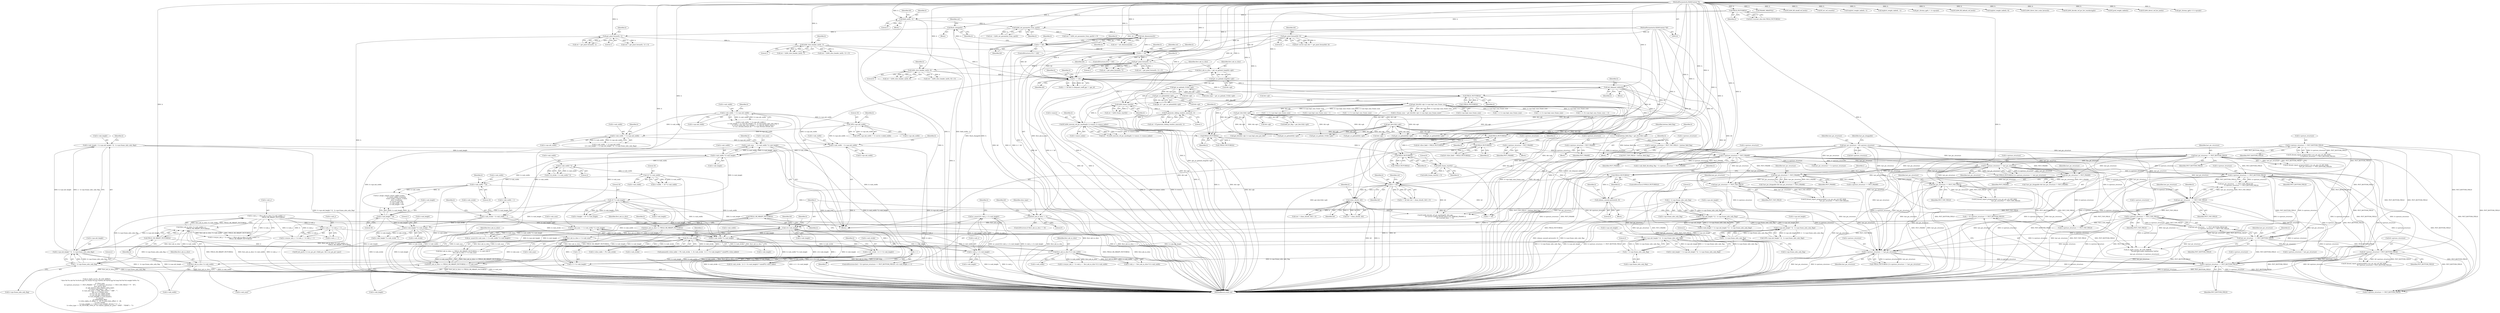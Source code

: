 digraph "0_FFmpeg_29ffeef5e73b8f41ff3a3f2242d356759c66f91f@API" {
"1002057" [label="(Call,av_assert1(h->mb_y < h->mb_height))"];
"1002058" [label="(Call,h->mb_y < h->mb_height)"];
"1002048" [label="(Call,h->mb_y = h->mb_y + 1)"];
"1002026" [label="(Call,h->mb_y = (first_mb_in_slice / h->mb_width) <<\n                               FIELD_OR_MBAFF_PICTURE(h))"];
"1002030" [label="(Call,(first_mb_in_slice / h->mb_width) <<\n                               FIELD_OR_MBAFF_PICTURE(h))"];
"1002031" [label="(Call,first_mb_in_slice / h->mb_width)"];
"1002017" [label="(Call,first_mb_in_slice % h->mb_width)"];
"1001988" [label="(Call,first_mb_in_slice << FIELD_OR_MBAFF_PICTURE(h))"];
"1000174" [label="(Call,first_mb_in_slice == 0)"];
"1000166" [label="(Call,first_mb_in_slice = get_ue_golomb_long(&h->gb))"];
"1000168" [label="(Call,get_ue_golomb_long(&h->gb))"];
"1001990" [label="(Call,FIELD_OR_MBAFF_PICTURE(h))"];
"1001917" [label="(Call,h != h0)"];
"1000991" [label="(Call,init_dequant_tables(h))"];
"1000977" [label="(Call,h == h0)"];
"1000909" [label="(Call,h264_slice_header_init(h, 1))"];
"1000874" [label="(Call,get_pixel_format(h, 1))"];
"1000868" [label="(Call,flush_change(h))"];
"1000851" [label="(Call,h != h0)"];
"1000735" [label="(Call,init_dimensions(h))"];
"1000495" [label="(Call,h264_set_parameter_from_sps(h))"];
"1000186" [label="(Call,field_end(h, 1))"];
"1000183" [label="(Call,FIELD_PICTURE(h))"];
"1000125" [label="(MethodParameterIn,H264Context *h)"];
"1000643" [label="(Call,get_pixel_format(h0, 0))"];
"1000126" [label="(MethodParameterIn,H264Context *h0)"];
"1000962" [label="(Call,h264_slice_header_init(h, 0))"];
"1000945" [label="(Call,get_pixel_format(h, 1))"];
"1000929" [label="(Call,h != h0)"];
"1001839" [label="(Call,FIELD_PICTURE(h))"];
"1001822" [label="(Call,h264_frame_start(h))"];
"1001814" [label="(Call,FIELD_PICTURE(h))"];
"1001758" [label="(Call,FIELD_PICTURE(h))"];
"1001741" [label="(Call,FIELD_PICTURE(h))"];
"1001611" [label="(Call,ff_h264_execute_ref_pic_marking(h, h->mmco, h->mmco_index))"];
"1001592" [label="(Call,ff_generate_sliding_window_mmcos(h, 1))"];
"1001540" [label="(Call,h264_frame_start(h))"];
"1001319" [label="(Call,FIELD_PICTURE(h))"];
"1001809" [label="(Call,FIELD_PICTURE(h))"];
"1001835" [label="(Call,release_unused_pictures(h, 0))"];
"1001923" [label="(Call,clone_slice(h, h0))"];
"1001995" [label="(Call,first_mb_in_slice >= h->mb_num)"];
"1001987" [label="(Call,first_mb_in_slice << FIELD_OR_MBAFF_PICTURE(h) >= h->mb_num)"];
"1001974" [label="(Call,h->mb_num == h->mb_width * h->mb_height)"];
"1000675" [label="(Call,h->mb_num    = h->mb_width * h->mb_height)"];
"1000679" [label="(Call,h->mb_width * h->mb_height)"];
"1000649" [label="(Call,h->mb_width  = h->sps.mb_width)"];
"1000610" [label="(Call,h->mb_width  != h->sps.mb_width)"];
"1000398" [label="(Call,h->mb_width  != h->sps.mb_width)"];
"1000541" [label="(Call,16*h->sps.mb_width)"];
"1000658" [label="(Call,h->mb_height = h->sps.mb_height * (2 - h->sps.frame_mbs_only_flag))"];
"1000662" [label="(Call,h->sps.mb_height * (2 - h->sps.frame_mbs_only_flag))"];
"1000623" [label="(Call,h->sps.mb_height * (2 - h->sps.frame_mbs_only_flag))"];
"1000557" [label="(Call,h->sps.mb_height * (2 - h->sps.frame_mbs_only_flag))"];
"1000412" [label="(Call,h->sps.mb_height * (2 - h->sps.frame_mbs_only_flag))"];
"1000418" [label="(Call,2 - h->sps.frame_mbs_only_flag)"];
"1000563" [label="(Call,2 - h->sps.frame_mbs_only_flag)"];
"1000629" [label="(Call,2 - h->sps.frame_mbs_only_flag)"];
"1000668" [label="(Call,2 - h->sps.frame_mbs_only_flag)"];
"1001978" [label="(Call,h->mb_width * h->mb_height)"];
"1001677" [label="(Call,h->mb_width  * 16)"];
"1000719" [label="(Call,16 * h->mb_width)"];
"1000699" [label="(Call,h->mb_width * 4)"];
"1000728" [label="(Call,16 * h->mb_height)"];
"1001896" [label="(Call,h->mb_height * h->mb_stride)"];
"1001682" [label="(Call,h->mb_height * 16)"];
"1000686" [label="(Call,h->mb_stride = h->mb_width + 1)"];
"1001850" [label="(Call,i<h->mb_height)"];
"1001855" [label="(Call,i++)"];
"1001862" [label="(Call,i*h->mb_stride)"];
"1001870" [label="(Call,h->mb_stride - (i+1==h->mb_height))"];
"1001874" [label="(Call,i+1==h->mb_height)"];
"1001843" [label="(Call,i = (h->picture_structure == PICT_BOTTOM_FIELD))"];
"1001845" [label="(Call,h->picture_structure == PICT_BOTTOM_FIELD)"];
"1001387" [label="(Call,h->picture_structure == PICT_BOTTOM_FIELD)"];
"1001115" [label="(Call,h->picture_structure != PICT_FRAME)"];
"1001043" [label="(Call,h->picture_structure = PICT_FRAME)"];
"1001097" [label="(Call,h->picture_structure = PICT_FRAME)"];
"1001088" [label="(Call,h->picture_structure = PICT_TOP_FIELD + bottom_field_flag)"];
"1001081" [label="(Call,bottom_field_flag = get_bits1(&h->gb))"];
"1001083" [label="(Call,get_bits1(&h->gb))"];
"1001073" [label="(Call,get_bits1(&h->gb))"];
"1000997" [label="(Call,get_bits(&h->gb, h->sps.log2_max_frame_num))"];
"1000300" [label="(Call,get_ue_golomb(&h->gb))"];
"1000230" [label="(Call,get_ue_golomb_31(&h->gb))"];
"1001321" [label="(Call,h->picture_structure == last_pic_structure)"];
"1001017" [label="(Call,last_pic_structure = h0->picture_structure)"];
"1001313" [label="(Call,last_pic_structure == PICT_BOTTOM_FIELD)"];
"1000218" [label="(Call,h->picture_structure == PICT_BOTTOM_FIELD)"];
"1001743" [label="(Call,h->picture_structure == last_pic_structure)"];
"1001396" [label="(Call,h->picture_structure == PICT_TOP_FIELD)"];
"1001384" [label="(Call,last_pic_structure   == PICT_TOP_FIELD)"];
"1001331" [label="(Call,last_pic_structure != PICT_FRAME)"];
"1001363" [label="(Call,last_pic_structure != PICT_FRAME)"];
"1001343" [label="(Call,last_pic_structure == PICT_TOP_FIELD)"];
"1001393" [label="(Call,last_pic_structure   == PICT_BOTTOM_FIELD)"];
"1001375" [label="(Call,last_pic_structure == PICT_TOP_FIELD)"];
"1001781" [label="(Call,h0->picture_structure==PICT_BOTTOM_FIELD)"];
"1002036" [label="(Call,FIELD_OR_MBAFF_PICTURE(h))"];
"1001096" [label="(Block,)"];
"1001677" [label="(Call,h->mb_width  * 16)"];
"1001082" [label="(Identifier,bottom_field_flag)"];
"1001084" [label="(Call,&h->gb)"];
"1000997" [label="(Call,get_bits(&h->gb, h->sps.log2_max_frame_num))"];
"1002411" [label="(Call,ff_h264_decode_ref_pic_marking(h0, &h->gb,\n                                             !(h->avctx->active_thread_type & FF_THREAD_FRAME) ||\n                                             h0->current_slice == 0))"];
"1001437" [label="(Call,h->picture_structure = last_pic_structure)"];
"1001044" [label="(Call,h->picture_structure)"];
"1000660" [label="(Identifier,h)"];
"1000929" [label="(Call,h != h0)"];
"1001129" [label="(Call,last_pic_structure != h->picture_structure)"];
"1001325" [label="(Identifier,last_pic_structure)"];
"1001385" [label="(Identifier,last_pic_structure)"];
"1001759" [label="(Identifier,h)"];
"1000688" [label="(Identifier,h)"];
"1001743" [label="(Call,h->picture_structure == last_pic_structure)"];
"1001314" [label="(Identifier,last_pic_structure)"];
"1000851" [label="(Call,h != h0)"];
"1000964" [label="(Literal,0)"];
"1000408" [label="(Call,h->mb_height != h->sps.mb_height * (2 - h->sps.frame_mbs_only_flag))"];
"1001844" [label="(Identifier,i)"];
"1000729" [label="(Literal,16)"];
"1001083" [label="(Call,get_bits1(&h->gb))"];
"1000169" [label="(Call,&h->gb)"];
"1000191" [label="(Identifier,h0)"];
"1001313" [label="(Call,last_pic_structure == PICT_BOTTOM_FIELD)"];
"1001320" [label="(Identifier,h)"];
"1001995" [label="(Call,first_mb_in_slice >= h->mb_num)"];
"1002032" [label="(Identifier,first_mb_in_slice)"];
"1001875" [label="(Call,i+1)"];
"1000181" [label="(Identifier,h0)"];
"1001080" [label="(Block,)"];
"1001920" [label="(Call,(ret = clone_slice(h, h0)) < 0)"];
"1001321" [label="(Call,h->picture_structure == last_pic_structure)"];
"1000992" [label="(Identifier,h)"];
"1001903" [label="(Literal,1)"];
"1000619" [label="(Call,h->mb_height != h->sps.mb_height * (2 - h->sps.frame_mbs_only_flag))"];
"1002009" [label="(Call,h->resync_mb_x = h->mb_x =  first_mb_in_slice % h->mb_width)"];
"1000184" [label="(Identifier,h)"];
"1000719" [label="(Call,16 * h->mb_width)"];
"1000540" [label="(Call,16*h->sps.mb_width != h->avctx->coded_width)"];
"1000857" [label="(Identifier,h)"];
"1000187" [label="(Identifier,h)"];
"1001809" [label="(Call,FIELD_PICTURE(h))"];
"1001911" [label="(Identifier,h0)"];
"1000611" [label="(Call,h->mb_width)"];
"1000679" [label="(Call,h->mb_width * h->mb_height)"];
"1000229" [label="(Identifier,slice_type)"];
"1000869" [label="(Identifier,h)"];
"1001540" [label="(Call,h264_frame_start(h))"];
"1000496" [label="(Identifier,h)"];
"1000911" [label="(Literal,1)"];
"1000550" [label="(Identifier,h)"];
"1001043" [label="(Call,h->picture_structure = PICT_FRAME)"];
"1002446" [label="(Call,FRAME_MBAFF(h))"];
"1000907" [label="(Call,ret = h264_slice_header_init(h, 1))"];
"1001849" [label="(Identifier,PICT_BOTTOM_FIELD)"];
"1000188" [label="(Literal,1)"];
"1001360" [label="(Call,!last_pic_droppable && last_pic_structure != PICT_FRAME)"];
"1000700" [label="(Call,h->mb_width)"];
"1002502" [label="(Call,get_ue_golomb_31(&h->gb))"];
"1001400" [label="(Identifier,PICT_TOP_FIELD)"];
"1001860" [label="(Identifier,h)"];
"1002538" [label="(Call,get_se_golomb(&h->gb))"];
"1000963" [label="(Identifier,h)"];
"1000418" [label="(Call,2 - h->sps.frame_mbs_only_flag)"];
"1001834" [label="(Block,)"];
"1001318" [label="(Call,!FIELD_PICTURE(h))"];
"1001747" [label="(Identifier,last_pic_structure)"];
"1000543" [label="(Call,h->sps.mb_width)"];
"1000541" [label="(Call,16*h->sps.mb_width)"];
"1001855" [label="(Call,i++)"];
"1000675" [label="(Call,h->mb_num    = h->mb_width * h->mb_height)"];
"1000930" [label="(Identifier,h)"];
"1001387" [label="(Call,h->picture_structure == PICT_BOTTOM_FIELD)"];
"1002062" [label="(Call,h->mb_height)"];
"1001394" [label="(Identifier,last_pic_structure)"];
"1001116" [label="(Call,h->picture_structure)"];
"1001814" [label="(Call,FIELD_PICTURE(h))"];
"1000979" [label="(Identifier,h0)"];
"1000420" [label="(Call,h->sps.frame_mbs_only_flag)"];
"1001042" [label="(Block,)"];
"1001365" [label="(Identifier,PICT_FRAME)"];
"1000868" [label="(Call,flush_change(h))"];
"1000699" [label="(Call,h->mb_width * 4)"];
"1000735" [label="(Call,init_dimensions(h))"];
"1000557" [label="(Call,h->sps.mb_height * (2 - h->sps.frame_mbs_only_flag))"];
"1001975" [label="(Call,h->mb_num)"];
"1001376" [label="(Identifier,last_pic_structure)"];
"1000680" [label="(Call,h->mb_width)"];
"1000906" [label="(Call,(ret = h264_slice_header_init(h, 1)) < 0)"];
"1001923" [label="(Call,clone_slice(h, h0))"];
"1002844" [label="(Call,h != h0)"];
"1001074" [label="(Call,&h->gb)"];
"1001609" [label="(Call,ret = ff_h264_execute_ref_pic_marking(h, h->mmco, h->mmco_index))"];
"1000650" [label="(Call,h->mb_width)"];
"1001612" [label="(Identifier,h)"];
"1002449" [label="(Call,ff_h264_fill_mbaff_ref_list(h))"];
"1000629" [label="(Call,2 - h->sps.frame_mbs_only_flag)"];
"1001900" [label="(Call,h->mb_stride)"];
"1001758" [label="(Call,FIELD_PICTURE(h))"];
"1000495" [label="(Call,h264_set_parameter_from_sps(h))"];
"1001208" [label="(Call,1 << h->sps.log2_max_frame_num)"];
"1000695" [label="(Call,h->b_stride = h->mb_width * 4)"];
"1002195" [label="(Call,get_se_golomb(&h->gb))"];
"1002048" [label="(Call,h->mb_y = h->mb_y + 1)"];
"1000542" [label="(Literal,16)"];
"1001104" [label="(Identifier,h)"];
"1001979" [label="(Call,h->mb_width)"];
"1002255" [label="(Call,ff_set_ref_count(h))"];
"1000662" [label="(Call,h->sps.mb_height * (2 - h->sps.frame_mbs_only_flag))"];
"1000850" [label="(ControlStructure,if (h != h0))"];
"1000173" [label="(ControlStructure,if (first_mb_in_slice == 0))"];
"1001541" [label="(Identifier,h)"];
"1001344" [label="(Identifier,last_pic_structure)"];
"1001744" [label="(Call,h->picture_structure)"];
"1001317" [label="(Call,!FIELD_PICTURE(h) || h->picture_structure == last_pic_structure)"];
"1001857" [label="(Call,memset(h->slice_table + i*h->mb_stride, -1, (h->mb_stride - (i+1==h->mb_height)) * sizeof(*h->slice_table)))"];
"1001092" [label="(Call,PICT_TOP_FIELD + bottom_field_flag)"];
"1001838" [label="(ControlStructure,if (FIELD_PICTURE(h)))"];
"1001997" [label="(Call,h->mb_num)"];
"1000683" [label="(Call,h->mb_height)"];
"1002026" [label="(Call,h->mb_y = (first_mb_in_slice / h->mb_width) <<\n                               FIELD_OR_MBAFF_PICTURE(h))"];
"1001740" [label="(Call,!FIELD_PICTURE(h))"];
"1000301" [label="(Call,&h->gb)"];
"1000398" [label="(Call,h->mb_width  != h->sps.mb_width)"];
"1002469" [label="(Call,implicit_weight_table(h, 1))"];
"1000397" [label="(Call,h->mb_width  != h->sps.mb_width ||\n            h->mb_height != h->sps.mb_height * (2 - h->sps.frame_mbs_only_flag) ||\n            h->avctx->bits_per_raw_sample != h->sps.bit_depth_luma ||\n            h->cur_chroma_format_idc != h->sps.chroma_format_idc)"];
"1001805" [label="(Call,h0->first_field = FIELD_PICTURE(h))"];
"1000167" [label="(Identifier,first_mb_in_slice)"];
"1003331" [label="(Call,h->picture_structure == PICT_TOP_FIELD)"];
"1002066" [label="(Call,h->picture_structure == PICT_FRAME)"];
"1002017" [label="(Call,first_mb_in_slice % h->mb_width)"];
"1001111" [label="(Call,h->mb_field_decoding_flag = h->picture_structure != PICT_FRAME)"];
"1001328" [label="(Call,!last_pic_droppable && last_pic_structure != PICT_FRAME)"];
"1000910" [label="(Identifier,h)"];
"1001392" [label="(Call,last_pic_structure   == PICT_BOTTOM_FIELD &&\n                           h->picture_structure == PICT_TOP_FIELD)"];
"1001386" [label="(Identifier,PICT_TOP_FIELD)"];
"1001343" [label="(Call,last_pic_structure == PICT_TOP_FIELD)"];
"1000852" [label="(Identifier,h)"];
"1002122" [label="(Call,get_ue_golomb(&h->gb))"];
"1001852" [label="(Call,h->mb_height)"];
"1000402" [label="(Call,h->sps.mb_width)"];
"1000668" [label="(Call,2 - h->sps.frame_mbs_only_flag)"];
"1000399" [label="(Call,h->mb_width)"];
"1001742" [label="(Identifier,h)"];
"1000230" [label="(Call,get_ue_golomb_31(&h->gb))"];
"1001884" [label="(Identifier,h)"];
"1001023" [label="(Identifier,last_pic_droppable)"];
"1001810" [label="(Identifier,h)"];
"1001924" [label="(Identifier,h)"];
"1001377" [label="(Identifier,PICT_TOP_FIELD)"];
"1001322" [label="(Call,h->picture_structure)"];
"1002033" [label="(Call,h->mb_width)"];
"1000995" [label="(Identifier,h)"];
"1000623" [label="(Call,h->sps.mb_height * (2 - h->sps.frame_mbs_only_flag))"];
"1000643" [label="(Call,get_pixel_format(h0, 0))"];
"1001391" [label="(Identifier,PICT_BOTTOM_FIELD)"];
"1001871" [label="(Call,h->mb_stride)"];
"1000219" [label="(Call,h->picture_structure)"];
"1001375" [label="(Call,last_pic_structure == PICT_TOP_FIELD)"];
"1001987" [label="(Call,first_mb_in_slice << FIELD_OR_MBAFF_PICTURE(h) >= h->mb_num)"];
"1001822" [label="(Call,h264_frame_start(h))"];
"1000730" [label="(Call,h->mb_height)"];
"1001017" [label="(Call,last_pic_structure = h0->picture_structure)"];
"1000728" [label="(Call,16 * h->mb_height)"];
"1000946" [label="(Identifier,h)"];
"1001835" [label="(Call,release_unused_pictures(h, 0))"];
"1002052" [label="(Call,h->mb_y + 1)"];
"1000166" [label="(Call,first_mb_in_slice = get_ue_golomb_long(&h->gb))"];
"1001843" [label="(Call,i = (h->picture_structure == PICT_BOTTOM_FIELD))"];
"1001393" [label="(Call,last_pic_structure   == PICT_BOTTOM_FIELD)"];
"1001836" [label="(Identifier,h)"];
"1001919" [label="(Identifier,h0)"];
"1001090" [label="(Identifier,h)"];
"1002013" [label="(Call,h->mb_x =  first_mb_in_slice % h->mb_width)"];
"1001922" [label="(Identifier,ret)"];
"1000942" [label="(Call,(ret = get_pixel_format(h, 1)) < 0)"];
"1002369" [label="(Call,implicit_weight_table(h, -1))"];
"1001389" [label="(Identifier,h)"];
"1001098" [label="(Call,h->picture_structure)"];
"1000186" [label="(Call,field_end(h, 1))"];
"1001978" [label="(Call,h->mb_width * h->mb_height)"];
"1000715" [label="(Call,h->width  = 16 * h->mb_width)"];
"1001851" [label="(Identifier,i)"];
"1001364" [label="(Identifier,last_pic_structure)"];
"1000563" [label="(Call,2 - h->sps.frame_mbs_only_flag)"];
"1000222" [label="(Identifier,PICT_BOTTOM_FIELD)"];
"1001996" [label="(Identifier,first_mb_in_slice)"];
"1000419" [label="(Literal,2)"];
"1001332" [label="(Identifier,last_pic_structure)"];
"1001383" [label="(Call,last_pic_structure   == PICT_TOP_FIELD &&\n                           h->picture_structure == PICT_BOTTOM_FIELD)"];
"1000564" [label="(Literal,2)"];
"1001315" [label="(Identifier,PICT_BOTTOM_FIELD)"];
"1001823" [label="(Identifier,h)"];
"1000183" [label="(Call,FIELD_PICTURE(h))"];
"1002057" [label="(Call,av_assert1(h->mb_y < h->mb_height))"];
"1000720" [label="(Literal,16)"];
"1001982" [label="(Call,h->mb_height)"];
"1000849" [label="(Block,)"];
"1000690" [label="(Call,h->mb_width + 1)"];
"1000621" [label="(Identifier,h)"];
"1000492" [label="(Call,(ret = h264_set_parameter_from_sps(h)) < 0)"];
"1002036" [label="(Call,FIELD_OR_MBAFF_PICTURE(h))"];
"1002109" [label="(Call,h->sps.log2_max_frame_num + 1)"];
"1001993" [label="(Identifier,h)"];
"1000873" [label="(Identifier,ret)"];
"1000663" [label="(Call,h->sps.mb_height)"];
"1000624" [label="(Call,h->sps.mb_height)"];
"1001305" [label="(Call,ff_thread_report_progress(&h0->cur_pic_ptr->tf, INT_MAX,\n                                           last_pic_structure == PICT_BOTTOM_FIELD))"];
"1001837" [label="(Literal,0)"];
"1000991" [label="(Call,init_dequant_tables(h))"];
"1000962" [label="(Call,h264_slice_header_init(h, 0))"];
"1000876" [label="(Literal,1)"];
"1001878" [label="(Call,h->mb_height)"];
"1002058" [label="(Call,h->mb_y < h->mb_height)"];
"1001613" [label="(Call,h->mmco)"];
"1001988" [label="(Call,first_mb_in_slice << FIELD_OR_MBAFF_PICTURE(h))"];
"1001363" [label="(Call,last_pic_structure != PICT_FRAME)"];
"1003435" [label="(MethodReturn,static int)"];
"1001846" [label="(Call,h->picture_structure)"];
"1001850" [label="(Call,i<h->mb_height)"];
"1000724" [label="(Call,h->height = 16 * h->mb_height)"];
"1002022" [label="(Call,h->resync_mb_y = h->mb_y = (first_mb_in_slice / h->mb_width) <<\n                               FIELD_OR_MBAFF_PICTURE(h))"];
"1002590" [label="(Call,get_chroma_qp(h, 1, h->qscale))"];
"1001781" [label="(Call,h0->picture_structure==PICT_BOTTOM_FIELD)"];
"1001479" [label="(Call,1 << h->sps.log2_max_frame_num)"];
"1000653" [label="(Call,h->sps.mb_width)"];
"1001858" [label="(Call,h->slice_table + i*h->mb_stride)"];
"1000631" [label="(Call,h->sps.frame_mbs_only_flag)"];
"1000127" [label="(Block,)"];
"1000413" [label="(Call,h->sps.mb_height)"];
"1000670" [label="(Call,h->sps.frame_mbs_only_flag)"];
"1001683" [label="(Call,h->mb_height)"];
"1000736" [label="(Identifier,h)"];
"1000947" [label="(Literal,1)"];
"1001119" [label="(Identifier,PICT_FRAME)"];
"1000945" [label="(Call,get_pixel_format(h, 1))"];
"1001773" [label="(Call,ff_thread_report_progress(&h0->cur_pic_ptr->tf, INT_MAX,\n                                              h0->picture_structure==PICT_BOTTOM_FIELD))"];
"1001782" [label="(Call,h0->picture_structure)"];
"1001395" [label="(Identifier,PICT_BOTTOM_FIELD)"];
"1000677" [label="(Identifier,h)"];
"1001870" [label="(Call,h->mb_stride - (i+1==h->mb_height))"];
"1000669" [label="(Literal,2)"];
"1001398" [label="(Identifier,h)"];
"1002019" [label="(Call,h->mb_width)"];
"1001856" [label="(Identifier,i)"];
"1001616" [label="(Call,h->mmco_index)"];
"1000931" [label="(Identifier,h0)"];
"1002027" [label="(Call,h->mb_y)"];
"1001890" [label="(Identifier,h)"];
"1001991" [label="(Identifier,h)"];
"1001333" [label="(Identifier,PICT_FRAME)"];
"1001925" [label="(Identifier,h0)"];
"1000644" [label="(Identifier,h0)"];
"1001684" [label="(Identifier,h)"];
"1001115" [label="(Call,h->picture_structure != PICT_FRAME)"];
"1001845" [label="(Call,h->picture_structure == PICT_BOTTOM_FIELD)"];
"1000185" [label="(Block,)"];
"1002044" [label="(Call,h->resync_mb_y = h->mb_y = h->mb_y + 1)"];
"1001916" [label="(Call,h != h0 && (ret = clone_slice(h, h0)) < 0)"];
"1001754" [label="(Call,h0->first_field = FIELD_PICTURE(h))"];
"1001081" [label="(Call,bottom_field_flag = get_bits1(&h->gb))"];
"1001992" [label="(Call,h->mb_num)"];
"1001974" [label="(Call,h->mb_num == h->mb_width * h->mb_height)"];
"1000872" [label="(Call,ret = get_pixel_format(h, 1))"];
"1000231" [label="(Call,&h->gb)"];
"1000228" [label="(Call,slice_type = get_ue_golomb_31(&h->gb))"];
"1001840" [label="(Identifier,h)"];
"1002292" [label="(Call,ff_h264_fill_default_ref_list(h))"];
"1000176" [label="(Literal,0)"];
"1000676" [label="(Call,h->mb_num)"];
"1000410" [label="(Identifier,h)"];
"1000976" [label="(Call,h == h0 && h->dequant_coeff_pps != pps_id)"];
"1001047" [label="(Identifier,PICT_FRAME)"];
"1002466" [label="(Call,implicit_weight_table(h, 0))"];
"1001402" [label="(Call,av_log(h->avctx, AV_LOG_ERROR,\n                               \"Invalid field mode combination %d/%d\n\",\n                               last_pic_structure, h->picture_structure))"];
"1000853" [label="(Identifier,h0)"];
"1003314" [label="(Call,av_log(h->avctx, AV_LOG_DEBUG,\n               \"slice:%d %s mb:%d %c%s%s pps:%u frame:%d poc:%d/%d ref:%d/%d qp:%d loop:%d:%d:%d weight:%d%s %s\n\",\n               h->slice_num,\n               (h->picture_structure == PICT_FRAME ? \"F\" : h->picture_structure == PICT_TOP_FIELD ? \"T\" : \"B\"),\n               first_mb_in_slice,\n               av_get_picture_type_char(h->slice_type),\n               h->slice_type_fixed ? \" fix\" : \"\",\n               h->nal_unit_type == NAL_IDR_SLICE ? \" IDR\" : \"\",\n               pps_id, h->frame_num,\n               h->cur_pic_ptr->field_poc[0],\n               h->cur_pic_ptr->field_poc[1],\n               h->ref_count[0], h->ref_count[1],\n               h->qscale,\n               h->deblocking_filter,\n               h->slice_alpha_c0_offset / 2 - 26, h->slice_beta_offset / 2 - 26,\n               h->use_weight,\n               h->use_weight == 1 && h->use_weight_chroma ? \"c\" : \"\",\n               h->slice_type == AV_PICTURE_TYPE_B ? (h->direct_spatial_mv_pred ? \"SPAT\" : \"TEMP\") : \"\"))"];
"1000645" [label="(Literal,0)"];
"1001335" [label="(Call,ff_thread_report_progress(&h0->cur_pic_ptr->tf, INT_MAX,\n                                               last_pic_structure == PICT_TOP_FIELD))"];
"1002059" [label="(Call,h->mb_y)"];
"1001681" [label="(Literal,16)"];
"1001678" [label="(Call,h->mb_width)"];
"1000697" [label="(Identifier,h)"];
"1001839" [label="(Call,FIELD_PICTURE(h))"];
"1001019" [label="(Call,h0->picture_structure)"];
"1000565" [label="(Call,h->sps.frame_mbs_only_flag)"];
"1001813" [label="(Call,!FIELD_PICTURE(h))"];
"1002018" [label="(Identifier,first_mb_in_slice)"];
"1000944" [label="(Identifier,ret)"];
"1000174" [label="(Call,first_mb_in_slice == 0)"];
"1002030" [label="(Call,(first_mb_in_slice / h->mb_width) <<\n                               FIELD_OR_MBAFF_PICTURE(h))"];
"1000649" [label="(Call,h->mb_width  = h->sps.mb_width)"];
"1000874" [label="(Call,get_pixel_format(h, 1))"];
"1000558" [label="(Call,h->sps.mb_height)"];
"1001821" [label="(Call,h264_frame_start(h) < 0)"];
"1002483" [label="(Call,ff_h264_direct_dist_scale_factor(h))"];
"1000960" [label="(Call,ret = h264_slice_header_init(h, 0))"];
"1000610" [label="(Call,h->mb_width  != h->sps.mb_width)"];
"1000998" [label="(Call,&h->gb)"];
"1001824" [label="(Literal,0)"];
"1001686" [label="(Literal,16)"];
"1002068" [label="(Identifier,h)"];
"1000871" [label="(Call,(ret = get_pixel_format(h, 1)) < 0)"];
"1000609" [label="(Call,h->mb_width  != h->sps.mb_width\n                     || h->mb_height != h->sps.mb_height * (2 - h->sps.frame_mbs_only_flag))"];
"1000935" [label="(Identifier,h)"];
"1000875" [label="(Identifier,h)"];
"1001113" [label="(Identifier,h)"];
"1001592" [label="(Call,ff_generate_sliding_window_mmcos(h, 1))"];
"1002049" [label="(Call,h->mb_y)"];
"1001611" [label="(Call,ff_h264_execute_ref_pic_marking(h, h->mmco, h->mmco_index))"];
"1001088" [label="(Call,h->picture_structure = PICT_TOP_FIELD + bottom_field_flag)"];
"1000218" [label="(Call,h->picture_structure == PICT_BOTTOM_FIELD)"];
"1001896" [label="(Call,h->mb_height * h->mb_stride)"];
"1001594" [label="(Literal,1)"];
"1000125" [label="(MethodParameterIn,H264Context *h)"];
"1001973" [label="(Call,av_assert1(h->mb_num == h->mb_width * h->mb_height))"];
"1000179" [label="(Call,h0->current_slice && FIELD_PICTURE(h))"];
"1001990" [label="(Call,FIELD_OR_MBAFF_PICTURE(h))"];
"1000659" [label="(Call,h->mb_height)"];
"1000298" [label="(Call,pps_id = get_ue_golomb(&h->gb))"];
"1002303" [label="(Call,ff_h264_decode_ref_pic_list_reordering(h))"];
"1000977" [label="(Call,h == h0)"];
"1001815" [label="(Identifier,h)"];
"1000993" [label="(Call,h->frame_num = get_bits(&h->gb, h->sps.log2_max_frame_num))"];
"1000614" [label="(Call,h->sps.mb_width)"];
"1001590" [label="(Call,ret = ff_generate_sliding_window_mmcos(h, 1))"];
"1001785" [label="(Identifier,PICT_BOTTOM_FIELD)"];
"1000637" [label="(Call,h0->avctx->pix_fmt != get_pixel_format(h0, 0))"];
"1001897" [label="(Call,h->mb_height)"];
"1001397" [label="(Call,h->picture_structure)"];
"1001842" [label="(ControlStructure,for(i = (h->picture_structure == PICT_BOTTOM_FIELD); i<h->mb_height; i++))"];
"1001101" [label="(Identifier,PICT_FRAME)"];
"1001989" [label="(Identifier,first_mb_in_slice)"];
"1001331" [label="(Call,last_pic_structure != PICT_FRAME)"];
"1001921" [label="(Call,ret = clone_slice(h, h0))"];
"1001388" [label="(Call,h->picture_structure)"];
"1001002" [label="(Call,h->sps.log2_max_frame_num)"];
"1000493" [label="(Call,ret = h264_set_parameter_from_sps(h))"];
"1002351" [label="(Call,ff_pred_weight_table(h))"];
"1001739" [label="(Call,!FIELD_PICTURE(h) || h->picture_structure == last_pic_structure)"];
"1001917" [label="(Call,h != h0)"];
"1000978" [label="(Identifier,h)"];
"1002485" [label="(Call,ff_h264_direct_ref_list_init(h))"];
"1001396" [label="(Call,h->picture_structure == PICT_TOP_FIELD)"];
"1000909" [label="(Call,h264_slice_header_init(h, 1))"];
"1001864" [label="(Call,h->mb_stride)"];
"1000658" [label="(Call,h->mb_height = h->sps.mb_height * (2 - h->sps.frame_mbs_only_flag))"];
"1000630" [label="(Literal,2)"];
"1001097" [label="(Call,h->picture_structure = PICT_FRAME)"];
"1001018" [label="(Identifier,last_pic_structure)"];
"1001986" [label="(Call,first_mb_in_slice << FIELD_OR_MBAFF_PICTURE(h) >= h->mb_num ||\n        first_mb_in_slice >= h->mb_num)"];
"1000928" [label="(ControlStructure,if (h != h0))"];
"1002578" [label="(Call,get_chroma_qp(h, 0, h->qscale))"];
"1001918" [label="(Identifier,h)"];
"1000686" [label="(Call,h->mb_stride = h->mb_width + 1)"];
"1001862" [label="(Call,i*h->mb_stride)"];
"1001895" [label="(Call,h->mb_height * h->mb_stride - 1)"];
"1000412" [label="(Call,h->sps.mb_height * (2 - h->sps.frame_mbs_only_flag))"];
"1001869" [label="(Call,(h->mb_stride - (i+1==h->mb_height)) * sizeof(*h->slice_table))"];
"1002140" [label="(Call,get_bits(&h->gb, h->sps.log2_max_poc_lsb))"];
"1001089" [label="(Call,h->picture_structure)"];
"1001556" [label="(Call,1 << h->sps.log2_max_frame_num)"];
"1000733" [label="(Call,ret = init_dimensions(h))"];
"1001071" [label="(Call,field_pic_flag = get_bits1(&h->gb))"];
"1000300" [label="(Call,get_ue_golomb(&h->gb))"];
"1001073" [label="(Call,get_bits1(&h->gb))"];
"1002083" [label="(Call,1 << h->sps.log2_max_frame_num)"];
"1000721" [label="(Call,h->mb_width)"];
"1002225" [label="(Call,ff_init_poc(h, h->cur_pic_ptr->field_poc, &h->cur_pic_ptr->poc))"];
"1001384" [label="(Call,last_pic_structure   == PICT_TOP_FIELD)"];
"1001741" [label="(Call,FIELD_PICTURE(h))"];
"1000555" [label="(Call,16*h->sps.mb_height * (2 - h->sps.frame_mbs_only_flag))"];
"1001641" [label="(Call,av_image_copy(h->short_ref[0]->f.data,\n                                  h->short_ref[0]->f.linesize,\n                                  (const uint8_t **)prev->f.data,\n                                  prev->f.linesize,\n                                  h->avctx->pix_fmt,\n                                  h->mb_width  * 16,\n                                  h->mb_height * 16))"];
"1000175" [label="(Identifier,first_mb_in_slice)"];
"1000985" [label="(Block,)"];
"1001319" [label="(Call,FIELD_PICTURE(h))"];
"1000959" [label="(Call,(ret = h264_slice_header_init(h, 0)) < 0)"];
"1001863" [label="(Identifier,i)"];
"1002107" [label="(Call,1 << (h->sps.log2_max_frame_num + 1))"];
"1000687" [label="(Call,h->mb_stride)"];
"1001538" [label="(Call,ret = h264_frame_start(h))"];
"1000943" [label="(Call,ret = get_pixel_format(h, 1))"];
"1001874" [label="(Call,i+1==h->mb_height)"];
"1002037" [label="(Identifier,h)"];
"1000210" [label="(Call,ff_thread_report_progress(&h->cur_pic_ptr->tf, INT_MAX,\n                                          h->picture_structure == PICT_BOTTOM_FIELD))"];
"1000703" [label="(Literal,4)"];
"1001593" [label="(Identifier,h)"];
"1000982" [label="(Identifier,h)"];
"1001682" [label="(Call,h->mb_height * 16)"];
"1001367" [label="(Call,ff_thread_report_progress(&h0->cur_pic_ptr->tf, INT_MAX,\n                                                   last_pic_structure == PICT_TOP_FIELD))"];
"1002248" [label="(Call,get_ue_golomb(&h->gb))"];
"1002039" [label="(Call,h->picture_structure == PICT_BOTTOM_FIELD)"];
"1002031" [label="(Call,first_mb_in_slice / h->mb_width)"];
"1000168" [label="(Call,get_ue_golomb_long(&h->gb))"];
"1000126" [label="(MethodParameterIn,H264Context *h0)"];
"1001345" [label="(Identifier,PICT_TOP_FIELD)"];
"1002057" -> "1000127"  [label="AST: "];
"1002057" -> "1002058"  [label="CFG: "];
"1002058" -> "1002057"  [label="AST: "];
"1002068" -> "1002057"  [label="CFG: "];
"1002057" -> "1003435"  [label="DDG: h->mb_y < h->mb_height"];
"1002057" -> "1003435"  [label="DDG: av_assert1(h->mb_y < h->mb_height)"];
"1002058" -> "1002057"  [label="DDG: h->mb_y"];
"1002058" -> "1002057"  [label="DDG: h->mb_height"];
"1002058" -> "1002062"  [label="CFG: "];
"1002059" -> "1002058"  [label="AST: "];
"1002062" -> "1002058"  [label="AST: "];
"1002058" -> "1003435"  [label="DDG: h->mb_height"];
"1002058" -> "1003435"  [label="DDG: h->mb_y"];
"1002048" -> "1002058"  [label="DDG: h->mb_y"];
"1002026" -> "1002058"  [label="DDG: h->mb_y"];
"1001978" -> "1002058"  [label="DDG: h->mb_height"];
"1002048" -> "1002044"  [label="AST: "];
"1002048" -> "1002052"  [label="CFG: "];
"1002049" -> "1002048"  [label="AST: "];
"1002052" -> "1002048"  [label="AST: "];
"1002044" -> "1002048"  [label="CFG: "];
"1002048" -> "1003435"  [label="DDG: h->mb_y + 1"];
"1002048" -> "1002044"  [label="DDG: h->mb_y"];
"1002026" -> "1002048"  [label="DDG: h->mb_y"];
"1002026" -> "1002022"  [label="AST: "];
"1002026" -> "1002030"  [label="CFG: "];
"1002027" -> "1002026"  [label="AST: "];
"1002030" -> "1002026"  [label="AST: "];
"1002022" -> "1002026"  [label="CFG: "];
"1002026" -> "1003435"  [label="DDG: (first_mb_in_slice / h->mb_width) <<\n                               FIELD_OR_MBAFF_PICTURE(h)"];
"1002026" -> "1002022"  [label="DDG: h->mb_y"];
"1002030" -> "1002026"  [label="DDG: first_mb_in_slice / h->mb_width"];
"1002030" -> "1002026"  [label="DDG: FIELD_OR_MBAFF_PICTURE(h)"];
"1002026" -> "1002044"  [label="DDG: h->mb_y"];
"1002026" -> "1002052"  [label="DDG: h->mb_y"];
"1002030" -> "1002036"  [label="CFG: "];
"1002031" -> "1002030"  [label="AST: "];
"1002036" -> "1002030"  [label="AST: "];
"1002030" -> "1003435"  [label="DDG: FIELD_OR_MBAFF_PICTURE(h)"];
"1002030" -> "1003435"  [label="DDG: first_mb_in_slice / h->mb_width"];
"1002030" -> "1002022"  [label="DDG: first_mb_in_slice / h->mb_width"];
"1002030" -> "1002022"  [label="DDG: FIELD_OR_MBAFF_PICTURE(h)"];
"1002031" -> "1002030"  [label="DDG: first_mb_in_slice"];
"1002031" -> "1002030"  [label="DDG: h->mb_width"];
"1002036" -> "1002030"  [label="DDG: h"];
"1002031" -> "1002033"  [label="CFG: "];
"1002032" -> "1002031"  [label="AST: "];
"1002033" -> "1002031"  [label="AST: "];
"1002037" -> "1002031"  [label="CFG: "];
"1002031" -> "1003435"  [label="DDG: h->mb_width"];
"1002031" -> "1003435"  [label="DDG: first_mb_in_slice"];
"1002017" -> "1002031"  [label="DDG: first_mb_in_slice"];
"1002017" -> "1002031"  [label="DDG: h->mb_width"];
"1002031" -> "1003314"  [label="DDG: first_mb_in_slice"];
"1002017" -> "1002013"  [label="AST: "];
"1002017" -> "1002019"  [label="CFG: "];
"1002018" -> "1002017"  [label="AST: "];
"1002019" -> "1002017"  [label="AST: "];
"1002013" -> "1002017"  [label="CFG: "];
"1002017" -> "1002009"  [label="DDG: first_mb_in_slice"];
"1002017" -> "1002009"  [label="DDG: h->mb_width"];
"1002017" -> "1002013"  [label="DDG: first_mb_in_slice"];
"1002017" -> "1002013"  [label="DDG: h->mb_width"];
"1001988" -> "1002017"  [label="DDG: first_mb_in_slice"];
"1001995" -> "1002017"  [label="DDG: first_mb_in_slice"];
"1001978" -> "1002017"  [label="DDG: h->mb_width"];
"1001988" -> "1001987"  [label="AST: "];
"1001988" -> "1001990"  [label="CFG: "];
"1001989" -> "1001988"  [label="AST: "];
"1001990" -> "1001988"  [label="AST: "];
"1001993" -> "1001988"  [label="CFG: "];
"1001988" -> "1003435"  [label="DDG: first_mb_in_slice"];
"1001988" -> "1003435"  [label="DDG: FIELD_OR_MBAFF_PICTURE(h)"];
"1001988" -> "1001987"  [label="DDG: first_mb_in_slice"];
"1001988" -> "1001987"  [label="DDG: FIELD_OR_MBAFF_PICTURE(h)"];
"1000174" -> "1001988"  [label="DDG: first_mb_in_slice"];
"1001990" -> "1001988"  [label="DDG: h"];
"1001988" -> "1001995"  [label="DDG: first_mb_in_slice"];
"1000174" -> "1000173"  [label="AST: "];
"1000174" -> "1000176"  [label="CFG: "];
"1000175" -> "1000174"  [label="AST: "];
"1000176" -> "1000174"  [label="AST: "];
"1000181" -> "1000174"  [label="CFG: "];
"1000229" -> "1000174"  [label="CFG: "];
"1000174" -> "1003435"  [label="DDG: first_mb_in_slice == 0"];
"1000174" -> "1003435"  [label="DDG: first_mb_in_slice"];
"1000166" -> "1000174"  [label="DDG: first_mb_in_slice"];
"1000166" -> "1000127"  [label="AST: "];
"1000166" -> "1000168"  [label="CFG: "];
"1000167" -> "1000166"  [label="AST: "];
"1000168" -> "1000166"  [label="AST: "];
"1000175" -> "1000166"  [label="CFG: "];
"1000166" -> "1003435"  [label="DDG: get_ue_golomb_long(&h->gb)"];
"1000168" -> "1000166"  [label="DDG: &h->gb"];
"1000168" -> "1000169"  [label="CFG: "];
"1000169" -> "1000168"  [label="AST: "];
"1000168" -> "1000230"  [label="DDG: &h->gb"];
"1001990" -> "1001991"  [label="CFG: "];
"1001991" -> "1001990"  [label="AST: "];
"1001990" -> "1003435"  [label="DDG: h"];
"1001917" -> "1001990"  [label="DDG: h"];
"1001923" -> "1001990"  [label="DDG: h"];
"1000125" -> "1001990"  [label="DDG: h"];
"1001990" -> "1002036"  [label="DDG: h"];
"1001917" -> "1001916"  [label="AST: "];
"1001917" -> "1001919"  [label="CFG: "];
"1001918" -> "1001917"  [label="AST: "];
"1001919" -> "1001917"  [label="AST: "];
"1001922" -> "1001917"  [label="CFG: "];
"1001916" -> "1001917"  [label="CFG: "];
"1001917" -> "1003435"  [label="DDG: h"];
"1001917" -> "1003435"  [label="DDG: h0"];
"1001917" -> "1001916"  [label="DDG: h"];
"1001917" -> "1001916"  [label="DDG: h0"];
"1000991" -> "1001917"  [label="DDG: h"];
"1001839" -> "1001917"  [label="DDG: h"];
"1000977" -> "1001917"  [label="DDG: h"];
"1000977" -> "1001917"  [label="DDG: h0"];
"1000125" -> "1001917"  [label="DDG: h"];
"1000126" -> "1001917"  [label="DDG: h0"];
"1001917" -> "1001923"  [label="DDG: h"];
"1001917" -> "1001923"  [label="DDG: h0"];
"1001917" -> "1002411"  [label="DDG: h0"];
"1001917" -> "1002844"  [label="DDG: h0"];
"1000991" -> "1000985"  [label="AST: "];
"1000991" -> "1000992"  [label="CFG: "];
"1000992" -> "1000991"  [label="AST: "];
"1000995" -> "1000991"  [label="CFG: "];
"1000991" -> "1003435"  [label="DDG: init_dequant_tables(h)"];
"1000991" -> "1003435"  [label="DDG: h"];
"1000977" -> "1000991"  [label="DDG: h"];
"1000125" -> "1000991"  [label="DDG: h"];
"1000991" -> "1001319"  [label="DDG: h"];
"1000991" -> "1001540"  [label="DDG: h"];
"1000991" -> "1001741"  [label="DDG: h"];
"1000991" -> "1001809"  [label="DDG: h"];
"1000977" -> "1000976"  [label="AST: "];
"1000977" -> "1000979"  [label="CFG: "];
"1000978" -> "1000977"  [label="AST: "];
"1000979" -> "1000977"  [label="AST: "];
"1000982" -> "1000977"  [label="CFG: "];
"1000976" -> "1000977"  [label="CFG: "];
"1000977" -> "1003435"  [label="DDG: h0"];
"1000977" -> "1003435"  [label="DDG: h"];
"1000977" -> "1000976"  [label="DDG: h"];
"1000977" -> "1000976"  [label="DDG: h0"];
"1000909" -> "1000977"  [label="DDG: h"];
"1000962" -> "1000977"  [label="DDG: h"];
"1000735" -> "1000977"  [label="DDG: h"];
"1000125" -> "1000977"  [label="DDG: h"];
"1000929" -> "1000977"  [label="DDG: h0"];
"1000643" -> "1000977"  [label="DDG: h0"];
"1000851" -> "1000977"  [label="DDG: h0"];
"1000126" -> "1000977"  [label="DDG: h0"];
"1000977" -> "1001319"  [label="DDG: h"];
"1000977" -> "1001540"  [label="DDG: h"];
"1000977" -> "1001741"  [label="DDG: h"];
"1000977" -> "1001809"  [label="DDG: h"];
"1000909" -> "1000907"  [label="AST: "];
"1000909" -> "1000911"  [label="CFG: "];
"1000910" -> "1000909"  [label="AST: "];
"1000911" -> "1000909"  [label="AST: "];
"1000907" -> "1000909"  [label="CFG: "];
"1000909" -> "1003435"  [label="DDG: h"];
"1000909" -> "1000906"  [label="DDG: h"];
"1000909" -> "1000906"  [label="DDG: 1"];
"1000909" -> "1000907"  [label="DDG: h"];
"1000909" -> "1000907"  [label="DDG: 1"];
"1000874" -> "1000909"  [label="DDG: h"];
"1000125" -> "1000909"  [label="DDG: h"];
"1000909" -> "1000929"  [label="DDG: h"];
"1000874" -> "1000872"  [label="AST: "];
"1000874" -> "1000876"  [label="CFG: "];
"1000875" -> "1000874"  [label="AST: "];
"1000876" -> "1000874"  [label="AST: "];
"1000872" -> "1000874"  [label="CFG: "];
"1000874" -> "1003435"  [label="DDG: h"];
"1000874" -> "1000871"  [label="DDG: h"];
"1000874" -> "1000871"  [label="DDG: 1"];
"1000874" -> "1000872"  [label="DDG: h"];
"1000874" -> "1000872"  [label="DDG: 1"];
"1000868" -> "1000874"  [label="DDG: h"];
"1000125" -> "1000874"  [label="DDG: h"];
"1000868" -> "1000849"  [label="AST: "];
"1000868" -> "1000869"  [label="CFG: "];
"1000869" -> "1000868"  [label="AST: "];
"1000873" -> "1000868"  [label="CFG: "];
"1000868" -> "1003435"  [label="DDG: flush_change(h)"];
"1000851" -> "1000868"  [label="DDG: h"];
"1000125" -> "1000868"  [label="DDG: h"];
"1000851" -> "1000850"  [label="AST: "];
"1000851" -> "1000853"  [label="CFG: "];
"1000852" -> "1000851"  [label="AST: "];
"1000853" -> "1000851"  [label="AST: "];
"1000857" -> "1000851"  [label="CFG: "];
"1000869" -> "1000851"  [label="CFG: "];
"1000851" -> "1003435"  [label="DDG: h != h0"];
"1000851" -> "1003435"  [label="DDG: h0"];
"1000851" -> "1003435"  [label="DDG: h"];
"1000735" -> "1000851"  [label="DDG: h"];
"1000125" -> "1000851"  [label="DDG: h"];
"1000643" -> "1000851"  [label="DDG: h0"];
"1000126" -> "1000851"  [label="DDG: h0"];
"1000851" -> "1000929"  [label="DDG: h0"];
"1000735" -> "1000733"  [label="AST: "];
"1000735" -> "1000736"  [label="CFG: "];
"1000736" -> "1000735"  [label="AST: "];
"1000733" -> "1000735"  [label="CFG: "];
"1000735" -> "1003435"  [label="DDG: h"];
"1000735" -> "1000733"  [label="DDG: h"];
"1000495" -> "1000735"  [label="DDG: h"];
"1000125" -> "1000735"  [label="DDG: h"];
"1000735" -> "1000929"  [label="DDG: h"];
"1000495" -> "1000493"  [label="AST: "];
"1000495" -> "1000496"  [label="CFG: "];
"1000496" -> "1000495"  [label="AST: "];
"1000493" -> "1000495"  [label="CFG: "];
"1000495" -> "1003435"  [label="DDG: h"];
"1000495" -> "1000492"  [label="DDG: h"];
"1000495" -> "1000493"  [label="DDG: h"];
"1000186" -> "1000495"  [label="DDG: h"];
"1000183" -> "1000495"  [label="DDG: h"];
"1000125" -> "1000495"  [label="DDG: h"];
"1000186" -> "1000185"  [label="AST: "];
"1000186" -> "1000188"  [label="CFG: "];
"1000187" -> "1000186"  [label="AST: "];
"1000188" -> "1000186"  [label="AST: "];
"1000191" -> "1000186"  [label="CFG: "];
"1000186" -> "1003435"  [label="DDG: field_end(h, 1)"];
"1000186" -> "1003435"  [label="DDG: h"];
"1000183" -> "1000186"  [label="DDG: h"];
"1000125" -> "1000186"  [label="DDG: h"];
"1000183" -> "1000179"  [label="AST: "];
"1000183" -> "1000184"  [label="CFG: "];
"1000184" -> "1000183"  [label="AST: "];
"1000179" -> "1000183"  [label="CFG: "];
"1000183" -> "1003435"  [label="DDG: h"];
"1000183" -> "1000179"  [label="DDG: h"];
"1000125" -> "1000183"  [label="DDG: h"];
"1000125" -> "1000124"  [label="AST: "];
"1000125" -> "1003435"  [label="DDG: h"];
"1000125" -> "1000929"  [label="DDG: h"];
"1000125" -> "1000945"  [label="DDG: h"];
"1000125" -> "1000962"  [label="DDG: h"];
"1000125" -> "1001319"  [label="DDG: h"];
"1000125" -> "1001540"  [label="DDG: h"];
"1000125" -> "1001592"  [label="DDG: h"];
"1000125" -> "1001611"  [label="DDG: h"];
"1000125" -> "1001741"  [label="DDG: h"];
"1000125" -> "1001758"  [label="DDG: h"];
"1000125" -> "1001809"  [label="DDG: h"];
"1000125" -> "1001814"  [label="DDG: h"];
"1000125" -> "1001822"  [label="DDG: h"];
"1000125" -> "1001835"  [label="DDG: h"];
"1000125" -> "1001839"  [label="DDG: h"];
"1000125" -> "1001923"  [label="DDG: h"];
"1000125" -> "1002036"  [label="DDG: h"];
"1000125" -> "1002225"  [label="DDG: h"];
"1000125" -> "1002255"  [label="DDG: h"];
"1000125" -> "1002292"  [label="DDG: h"];
"1000125" -> "1002303"  [label="DDG: h"];
"1000125" -> "1002351"  [label="DDG: h"];
"1000125" -> "1002369"  [label="DDG: h"];
"1000125" -> "1002446"  [label="DDG: h"];
"1000125" -> "1002449"  [label="DDG: h"];
"1000125" -> "1002466"  [label="DDG: h"];
"1000125" -> "1002469"  [label="DDG: h"];
"1000125" -> "1002483"  [label="DDG: h"];
"1000125" -> "1002485"  [label="DDG: h"];
"1000125" -> "1002578"  [label="DDG: h"];
"1000125" -> "1002590"  [label="DDG: h"];
"1000125" -> "1002844"  [label="DDG: h"];
"1000643" -> "1000637"  [label="AST: "];
"1000643" -> "1000645"  [label="CFG: "];
"1000644" -> "1000643"  [label="AST: "];
"1000645" -> "1000643"  [label="AST: "];
"1000637" -> "1000643"  [label="CFG: "];
"1000643" -> "1003435"  [label="DDG: h0"];
"1000643" -> "1000637"  [label="DDG: h0"];
"1000643" -> "1000637"  [label="DDG: 0"];
"1000126" -> "1000643"  [label="DDG: h0"];
"1000643" -> "1000929"  [label="DDG: h0"];
"1000126" -> "1000124"  [label="AST: "];
"1000126" -> "1003435"  [label="DDG: h0"];
"1000126" -> "1000929"  [label="DDG: h0"];
"1000126" -> "1001923"  [label="DDG: h0"];
"1000126" -> "1002411"  [label="DDG: h0"];
"1000126" -> "1002844"  [label="DDG: h0"];
"1000962" -> "1000960"  [label="AST: "];
"1000962" -> "1000964"  [label="CFG: "];
"1000963" -> "1000962"  [label="AST: "];
"1000964" -> "1000962"  [label="AST: "];
"1000960" -> "1000962"  [label="CFG: "];
"1000962" -> "1003435"  [label="DDG: h"];
"1000962" -> "1000959"  [label="DDG: h"];
"1000962" -> "1000959"  [label="DDG: 0"];
"1000962" -> "1000960"  [label="DDG: h"];
"1000962" -> "1000960"  [label="DDG: 0"];
"1000945" -> "1000962"  [label="DDG: h"];
"1000945" -> "1000943"  [label="AST: "];
"1000945" -> "1000947"  [label="CFG: "];
"1000946" -> "1000945"  [label="AST: "];
"1000947" -> "1000945"  [label="AST: "];
"1000943" -> "1000945"  [label="CFG: "];
"1000945" -> "1003435"  [label="DDG: h"];
"1000945" -> "1000942"  [label="DDG: h"];
"1000945" -> "1000942"  [label="DDG: 1"];
"1000945" -> "1000943"  [label="DDG: h"];
"1000945" -> "1000943"  [label="DDG: 1"];
"1000929" -> "1000945"  [label="DDG: h"];
"1000929" -> "1000928"  [label="AST: "];
"1000929" -> "1000931"  [label="CFG: "];
"1000930" -> "1000929"  [label="AST: "];
"1000931" -> "1000929"  [label="AST: "];
"1000935" -> "1000929"  [label="CFG: "];
"1000944" -> "1000929"  [label="CFG: "];
"1000929" -> "1003435"  [label="DDG: h != h0"];
"1000929" -> "1003435"  [label="DDG: h"];
"1000929" -> "1003435"  [label="DDG: h0"];
"1001839" -> "1001838"  [label="AST: "];
"1001839" -> "1001840"  [label="CFG: "];
"1001840" -> "1001839"  [label="AST: "];
"1001844" -> "1001839"  [label="CFG: "];
"1001890" -> "1001839"  [label="CFG: "];
"1001839" -> "1003435"  [label="DDG: FIELD_PICTURE(h)"];
"1001822" -> "1001839"  [label="DDG: h"];
"1001835" -> "1001839"  [label="DDG: h"];
"1001822" -> "1001821"  [label="AST: "];
"1001822" -> "1001823"  [label="CFG: "];
"1001823" -> "1001822"  [label="AST: "];
"1001824" -> "1001822"  [label="CFG: "];
"1001822" -> "1003435"  [label="DDG: h"];
"1001822" -> "1001821"  [label="DDG: h"];
"1001814" -> "1001822"  [label="DDG: h"];
"1001814" -> "1001813"  [label="AST: "];
"1001814" -> "1001815"  [label="CFG: "];
"1001815" -> "1001814"  [label="AST: "];
"1001813" -> "1001814"  [label="CFG: "];
"1001814" -> "1001813"  [label="DDG: h"];
"1001758" -> "1001814"  [label="DDG: h"];
"1001741" -> "1001814"  [label="DDG: h"];
"1001809" -> "1001814"  [label="DDG: h"];
"1001814" -> "1001835"  [label="DDG: h"];
"1001758" -> "1001754"  [label="AST: "];
"1001758" -> "1001759"  [label="CFG: "];
"1001759" -> "1001758"  [label="AST: "];
"1001754" -> "1001758"  [label="CFG: "];
"1001758" -> "1001754"  [label="DDG: h"];
"1001741" -> "1001758"  [label="DDG: h"];
"1001741" -> "1001740"  [label="AST: "];
"1001741" -> "1001742"  [label="CFG: "];
"1001742" -> "1001741"  [label="AST: "];
"1001740" -> "1001741"  [label="CFG: "];
"1001741" -> "1001740"  [label="DDG: h"];
"1001611" -> "1001741"  [label="DDG: h"];
"1001319" -> "1001741"  [label="DDG: h"];
"1001611" -> "1001609"  [label="AST: "];
"1001611" -> "1001616"  [label="CFG: "];
"1001612" -> "1001611"  [label="AST: "];
"1001613" -> "1001611"  [label="AST: "];
"1001616" -> "1001611"  [label="AST: "];
"1001609" -> "1001611"  [label="CFG: "];
"1001611" -> "1003435"  [label="DDG: h"];
"1001611" -> "1003435"  [label="DDG: h->mmco_index"];
"1001611" -> "1003435"  [label="DDG: h->mmco"];
"1001611" -> "1001540"  [label="DDG: h"];
"1001611" -> "1001609"  [label="DDG: h"];
"1001611" -> "1001609"  [label="DDG: h->mmco"];
"1001611" -> "1001609"  [label="DDG: h->mmco_index"];
"1001592" -> "1001611"  [label="DDG: h"];
"1001611" -> "1001809"  [label="DDG: h"];
"1001592" -> "1001590"  [label="AST: "];
"1001592" -> "1001594"  [label="CFG: "];
"1001593" -> "1001592"  [label="AST: "];
"1001594" -> "1001592"  [label="AST: "];
"1001590" -> "1001592"  [label="CFG: "];
"1001592" -> "1003435"  [label="DDG: h"];
"1001592" -> "1001590"  [label="DDG: h"];
"1001592" -> "1001590"  [label="DDG: 1"];
"1001540" -> "1001592"  [label="DDG: h"];
"1001540" -> "1001538"  [label="AST: "];
"1001540" -> "1001541"  [label="CFG: "];
"1001541" -> "1001540"  [label="AST: "];
"1001538" -> "1001540"  [label="CFG: "];
"1001540" -> "1003435"  [label="DDG: h"];
"1001540" -> "1001538"  [label="DDG: h"];
"1001319" -> "1001540"  [label="DDG: h"];
"1001319" -> "1001318"  [label="AST: "];
"1001319" -> "1001320"  [label="CFG: "];
"1001320" -> "1001319"  [label="AST: "];
"1001318" -> "1001319"  [label="CFG: "];
"1001319" -> "1003435"  [label="DDG: h"];
"1001319" -> "1001318"  [label="DDG: h"];
"1001319" -> "1001809"  [label="DDG: h"];
"1001809" -> "1001805"  [label="AST: "];
"1001809" -> "1001810"  [label="CFG: "];
"1001810" -> "1001809"  [label="AST: "];
"1001805" -> "1001809"  [label="CFG: "];
"1001809" -> "1001805"  [label="DDG: h"];
"1001835" -> "1001834"  [label="AST: "];
"1001835" -> "1001837"  [label="CFG: "];
"1001836" -> "1001835"  [label="AST: "];
"1001837" -> "1001835"  [label="AST: "];
"1001840" -> "1001835"  [label="CFG: "];
"1001835" -> "1003435"  [label="DDG: release_unused_pictures(h, 0)"];
"1001923" -> "1001921"  [label="AST: "];
"1001923" -> "1001925"  [label="CFG: "];
"1001924" -> "1001923"  [label="AST: "];
"1001925" -> "1001923"  [label="AST: "];
"1001921" -> "1001923"  [label="CFG: "];
"1001923" -> "1003435"  [label="DDG: h"];
"1001923" -> "1003435"  [label="DDG: h0"];
"1001923" -> "1001920"  [label="DDG: h"];
"1001923" -> "1001920"  [label="DDG: h0"];
"1001923" -> "1001921"  [label="DDG: h"];
"1001923" -> "1001921"  [label="DDG: h0"];
"1001923" -> "1002411"  [label="DDG: h0"];
"1001923" -> "1002844"  [label="DDG: h0"];
"1001995" -> "1001986"  [label="AST: "];
"1001995" -> "1001997"  [label="CFG: "];
"1001996" -> "1001995"  [label="AST: "];
"1001997" -> "1001995"  [label="AST: "];
"1001986" -> "1001995"  [label="CFG: "];
"1001995" -> "1003435"  [label="DDG: first_mb_in_slice"];
"1001995" -> "1003435"  [label="DDG: h->mb_num"];
"1001995" -> "1001986"  [label="DDG: first_mb_in_slice"];
"1001995" -> "1001986"  [label="DDG: h->mb_num"];
"1001987" -> "1001995"  [label="DDG: h->mb_num"];
"1001987" -> "1001986"  [label="AST: "];
"1001987" -> "1001992"  [label="CFG: "];
"1001992" -> "1001987"  [label="AST: "];
"1001996" -> "1001987"  [label="CFG: "];
"1001986" -> "1001987"  [label="CFG: "];
"1001987" -> "1003435"  [label="DDG: h->mb_num"];
"1001987" -> "1003435"  [label="DDG: first_mb_in_slice << FIELD_OR_MBAFF_PICTURE(h)"];
"1001987" -> "1001986"  [label="DDG: first_mb_in_slice << FIELD_OR_MBAFF_PICTURE(h)"];
"1001987" -> "1001986"  [label="DDG: h->mb_num"];
"1001974" -> "1001987"  [label="DDG: h->mb_num"];
"1001974" -> "1001973"  [label="AST: "];
"1001974" -> "1001978"  [label="CFG: "];
"1001975" -> "1001974"  [label="AST: "];
"1001978" -> "1001974"  [label="AST: "];
"1001973" -> "1001974"  [label="CFG: "];
"1001974" -> "1003435"  [label="DDG: h->mb_width * h->mb_height"];
"1001974" -> "1001973"  [label="DDG: h->mb_num"];
"1001974" -> "1001973"  [label="DDG: h->mb_width * h->mb_height"];
"1000675" -> "1001974"  [label="DDG: h->mb_num"];
"1001978" -> "1001974"  [label="DDG: h->mb_width"];
"1001978" -> "1001974"  [label="DDG: h->mb_height"];
"1000675" -> "1000127"  [label="AST: "];
"1000675" -> "1000679"  [label="CFG: "];
"1000676" -> "1000675"  [label="AST: "];
"1000679" -> "1000675"  [label="AST: "];
"1000688" -> "1000675"  [label="CFG: "];
"1000675" -> "1003435"  [label="DDG: h->mb_num"];
"1000675" -> "1003435"  [label="DDG: h->mb_width * h->mb_height"];
"1000679" -> "1000675"  [label="DDG: h->mb_width"];
"1000679" -> "1000675"  [label="DDG: h->mb_height"];
"1000679" -> "1000683"  [label="CFG: "];
"1000680" -> "1000679"  [label="AST: "];
"1000683" -> "1000679"  [label="AST: "];
"1000649" -> "1000679"  [label="DDG: h->mb_width"];
"1000658" -> "1000679"  [label="DDG: h->mb_height"];
"1000679" -> "1000686"  [label="DDG: h->mb_width"];
"1000679" -> "1000690"  [label="DDG: h->mb_width"];
"1000679" -> "1000699"  [label="DDG: h->mb_width"];
"1000679" -> "1000728"  [label="DDG: h->mb_height"];
"1000649" -> "1000127"  [label="AST: "];
"1000649" -> "1000653"  [label="CFG: "];
"1000650" -> "1000649"  [label="AST: "];
"1000653" -> "1000649"  [label="AST: "];
"1000660" -> "1000649"  [label="CFG: "];
"1000649" -> "1003435"  [label="DDG: h->sps.mb_width"];
"1000610" -> "1000649"  [label="DDG: h->sps.mb_width"];
"1000398" -> "1000649"  [label="DDG: h->sps.mb_width"];
"1000541" -> "1000649"  [label="DDG: h->sps.mb_width"];
"1000610" -> "1000609"  [label="AST: "];
"1000610" -> "1000614"  [label="CFG: "];
"1000611" -> "1000610"  [label="AST: "];
"1000614" -> "1000610"  [label="AST: "];
"1000621" -> "1000610"  [label="CFG: "];
"1000609" -> "1000610"  [label="CFG: "];
"1000610" -> "1000609"  [label="DDG: h->mb_width"];
"1000610" -> "1000609"  [label="DDG: h->sps.mb_width"];
"1000398" -> "1000610"  [label="DDG: h->mb_width"];
"1000541" -> "1000610"  [label="DDG: h->sps.mb_width"];
"1000398" -> "1000397"  [label="AST: "];
"1000398" -> "1000402"  [label="CFG: "];
"1000399" -> "1000398"  [label="AST: "];
"1000402" -> "1000398"  [label="AST: "];
"1000410" -> "1000398"  [label="CFG: "];
"1000397" -> "1000398"  [label="CFG: "];
"1000398" -> "1003435"  [label="DDG: h->sps.mb_width"];
"1000398" -> "1003435"  [label="DDG: h->mb_width"];
"1000398" -> "1000397"  [label="DDG: h->mb_width"];
"1000398" -> "1000397"  [label="DDG: h->sps.mb_width"];
"1000398" -> "1000541"  [label="DDG: h->sps.mb_width"];
"1000541" -> "1000540"  [label="AST: "];
"1000541" -> "1000543"  [label="CFG: "];
"1000542" -> "1000541"  [label="AST: "];
"1000543" -> "1000541"  [label="AST: "];
"1000550" -> "1000541"  [label="CFG: "];
"1000541" -> "1000540"  [label="DDG: 16"];
"1000541" -> "1000540"  [label="DDG: h->sps.mb_width"];
"1000658" -> "1000127"  [label="AST: "];
"1000658" -> "1000662"  [label="CFG: "];
"1000659" -> "1000658"  [label="AST: "];
"1000662" -> "1000658"  [label="AST: "];
"1000677" -> "1000658"  [label="CFG: "];
"1000658" -> "1003435"  [label="DDG: h->sps.mb_height * (2 - h->sps.frame_mbs_only_flag)"];
"1000662" -> "1000658"  [label="DDG: h->sps.mb_height"];
"1000662" -> "1000658"  [label="DDG: 2 - h->sps.frame_mbs_only_flag"];
"1000662" -> "1000668"  [label="CFG: "];
"1000663" -> "1000662"  [label="AST: "];
"1000668" -> "1000662"  [label="AST: "];
"1000662" -> "1003435"  [label="DDG: h->sps.mb_height"];
"1000662" -> "1003435"  [label="DDG: 2 - h->sps.frame_mbs_only_flag"];
"1000623" -> "1000662"  [label="DDG: h->sps.mb_height"];
"1000557" -> "1000662"  [label="DDG: h->sps.mb_height"];
"1000412" -> "1000662"  [label="DDG: h->sps.mb_height"];
"1000668" -> "1000662"  [label="DDG: 2"];
"1000668" -> "1000662"  [label="DDG: h->sps.frame_mbs_only_flag"];
"1000623" -> "1000619"  [label="AST: "];
"1000623" -> "1000629"  [label="CFG: "];
"1000624" -> "1000623"  [label="AST: "];
"1000629" -> "1000623"  [label="AST: "];
"1000619" -> "1000623"  [label="CFG: "];
"1000623" -> "1000619"  [label="DDG: h->sps.mb_height"];
"1000623" -> "1000619"  [label="DDG: 2 - h->sps.frame_mbs_only_flag"];
"1000557" -> "1000623"  [label="DDG: h->sps.mb_height"];
"1000629" -> "1000623"  [label="DDG: 2"];
"1000629" -> "1000623"  [label="DDG: h->sps.frame_mbs_only_flag"];
"1000557" -> "1000555"  [label="AST: "];
"1000557" -> "1000563"  [label="CFG: "];
"1000558" -> "1000557"  [label="AST: "];
"1000563" -> "1000557"  [label="AST: "];
"1000555" -> "1000557"  [label="CFG: "];
"1000557" -> "1000555"  [label="DDG: h->sps.mb_height"];
"1000557" -> "1000555"  [label="DDG: 2 - h->sps.frame_mbs_only_flag"];
"1000412" -> "1000557"  [label="DDG: h->sps.mb_height"];
"1000563" -> "1000557"  [label="DDG: 2"];
"1000563" -> "1000557"  [label="DDG: h->sps.frame_mbs_only_flag"];
"1000412" -> "1000408"  [label="AST: "];
"1000412" -> "1000418"  [label="CFG: "];
"1000413" -> "1000412"  [label="AST: "];
"1000418" -> "1000412"  [label="AST: "];
"1000408" -> "1000412"  [label="CFG: "];
"1000412" -> "1003435"  [label="DDG: h->sps.mb_height"];
"1000412" -> "1003435"  [label="DDG: 2 - h->sps.frame_mbs_only_flag"];
"1000412" -> "1000408"  [label="DDG: h->sps.mb_height"];
"1000412" -> "1000408"  [label="DDG: 2 - h->sps.frame_mbs_only_flag"];
"1000418" -> "1000412"  [label="DDG: 2"];
"1000418" -> "1000412"  [label="DDG: h->sps.frame_mbs_only_flag"];
"1000418" -> "1000420"  [label="CFG: "];
"1000419" -> "1000418"  [label="AST: "];
"1000420" -> "1000418"  [label="AST: "];
"1000418" -> "1003435"  [label="DDG: h->sps.frame_mbs_only_flag"];
"1000418" -> "1000563"  [label="DDG: h->sps.frame_mbs_only_flag"];
"1000418" -> "1000668"  [label="DDG: h->sps.frame_mbs_only_flag"];
"1000563" -> "1000565"  [label="CFG: "];
"1000564" -> "1000563"  [label="AST: "];
"1000565" -> "1000563"  [label="AST: "];
"1000563" -> "1000629"  [label="DDG: h->sps.frame_mbs_only_flag"];
"1000563" -> "1000668"  [label="DDG: h->sps.frame_mbs_only_flag"];
"1000629" -> "1000631"  [label="CFG: "];
"1000630" -> "1000629"  [label="AST: "];
"1000631" -> "1000629"  [label="AST: "];
"1000629" -> "1000668"  [label="DDG: h->sps.frame_mbs_only_flag"];
"1000668" -> "1000670"  [label="CFG: "];
"1000669" -> "1000668"  [label="AST: "];
"1000670" -> "1000668"  [label="AST: "];
"1000668" -> "1003435"  [label="DDG: h->sps.frame_mbs_only_flag"];
"1001978" -> "1001982"  [label="CFG: "];
"1001979" -> "1001978"  [label="AST: "];
"1001982" -> "1001978"  [label="AST: "];
"1001978" -> "1003435"  [label="DDG: h->mb_height"];
"1001978" -> "1003435"  [label="DDG: h->mb_width"];
"1001677" -> "1001978"  [label="DDG: h->mb_width"];
"1000719" -> "1001978"  [label="DDG: h->mb_width"];
"1000728" -> "1001978"  [label="DDG: h->mb_height"];
"1001896" -> "1001978"  [label="DDG: h->mb_height"];
"1001850" -> "1001978"  [label="DDG: h->mb_height"];
"1001677" -> "1001641"  [label="AST: "];
"1001677" -> "1001681"  [label="CFG: "];
"1001678" -> "1001677"  [label="AST: "];
"1001681" -> "1001677"  [label="AST: "];
"1001684" -> "1001677"  [label="CFG: "];
"1001677" -> "1003435"  [label="DDG: h->mb_width"];
"1001677" -> "1001641"  [label="DDG: h->mb_width"];
"1001677" -> "1001641"  [label="DDG: 16"];
"1000719" -> "1001677"  [label="DDG: h->mb_width"];
"1000719" -> "1000715"  [label="AST: "];
"1000719" -> "1000721"  [label="CFG: "];
"1000720" -> "1000719"  [label="AST: "];
"1000721" -> "1000719"  [label="AST: "];
"1000715" -> "1000719"  [label="CFG: "];
"1000719" -> "1003435"  [label="DDG: h->mb_width"];
"1000719" -> "1000715"  [label="DDG: 16"];
"1000719" -> "1000715"  [label="DDG: h->mb_width"];
"1000699" -> "1000719"  [label="DDG: h->mb_width"];
"1000699" -> "1000695"  [label="AST: "];
"1000699" -> "1000703"  [label="CFG: "];
"1000700" -> "1000699"  [label="AST: "];
"1000703" -> "1000699"  [label="AST: "];
"1000695" -> "1000699"  [label="CFG: "];
"1000699" -> "1000695"  [label="DDG: h->mb_width"];
"1000699" -> "1000695"  [label="DDG: 4"];
"1000728" -> "1000724"  [label="AST: "];
"1000728" -> "1000730"  [label="CFG: "];
"1000729" -> "1000728"  [label="AST: "];
"1000730" -> "1000728"  [label="AST: "];
"1000724" -> "1000728"  [label="CFG: "];
"1000728" -> "1003435"  [label="DDG: h->mb_height"];
"1000728" -> "1000724"  [label="DDG: 16"];
"1000728" -> "1000724"  [label="DDG: h->mb_height"];
"1000728" -> "1001682"  [label="DDG: h->mb_height"];
"1000728" -> "1001850"  [label="DDG: h->mb_height"];
"1000728" -> "1001896"  [label="DDG: h->mb_height"];
"1001896" -> "1001895"  [label="AST: "];
"1001896" -> "1001900"  [label="CFG: "];
"1001897" -> "1001896"  [label="AST: "];
"1001900" -> "1001896"  [label="AST: "];
"1001903" -> "1001896"  [label="CFG: "];
"1001896" -> "1003435"  [label="DDG: h->mb_height"];
"1001896" -> "1003435"  [label="DDG: h->mb_stride"];
"1001896" -> "1001895"  [label="DDG: h->mb_height"];
"1001896" -> "1001895"  [label="DDG: h->mb_stride"];
"1001682" -> "1001896"  [label="DDG: h->mb_height"];
"1000686" -> "1001896"  [label="DDG: h->mb_stride"];
"1001682" -> "1001641"  [label="AST: "];
"1001682" -> "1001686"  [label="CFG: "];
"1001683" -> "1001682"  [label="AST: "];
"1001686" -> "1001682"  [label="AST: "];
"1001641" -> "1001682"  [label="CFG: "];
"1001682" -> "1003435"  [label="DDG: h->mb_height"];
"1001682" -> "1001641"  [label="DDG: h->mb_height"];
"1001682" -> "1001641"  [label="DDG: 16"];
"1001682" -> "1001850"  [label="DDG: h->mb_height"];
"1000686" -> "1000127"  [label="AST: "];
"1000686" -> "1000690"  [label="CFG: "];
"1000687" -> "1000686"  [label="AST: "];
"1000690" -> "1000686"  [label="AST: "];
"1000697" -> "1000686"  [label="CFG: "];
"1000686" -> "1003435"  [label="DDG: h->mb_width + 1"];
"1000686" -> "1003435"  [label="DDG: h->mb_stride"];
"1000686" -> "1001862"  [label="DDG: h->mb_stride"];
"1001850" -> "1001842"  [label="AST: "];
"1001850" -> "1001852"  [label="CFG: "];
"1001851" -> "1001850"  [label="AST: "];
"1001852" -> "1001850"  [label="AST: "];
"1001860" -> "1001850"  [label="CFG: "];
"1001911" -> "1001850"  [label="CFG: "];
"1001850" -> "1003435"  [label="DDG: i<h->mb_height"];
"1001850" -> "1003435"  [label="DDG: i"];
"1001850" -> "1003435"  [label="DDG: h->mb_height"];
"1001855" -> "1001850"  [label="DDG: i"];
"1001843" -> "1001850"  [label="DDG: i"];
"1001874" -> "1001850"  [label="DDG: h->mb_height"];
"1001850" -> "1001862"  [label="DDG: i"];
"1001850" -> "1001874"  [label="DDG: h->mb_height"];
"1001855" -> "1001842"  [label="AST: "];
"1001855" -> "1001856"  [label="CFG: "];
"1001856" -> "1001855"  [label="AST: "];
"1001851" -> "1001855"  [label="CFG: "];
"1001862" -> "1001855"  [label="DDG: i"];
"1001862" -> "1001858"  [label="AST: "];
"1001862" -> "1001864"  [label="CFG: "];
"1001863" -> "1001862"  [label="AST: "];
"1001864" -> "1001862"  [label="AST: "];
"1001858" -> "1001862"  [label="CFG: "];
"1001862" -> "1001857"  [label="DDG: i"];
"1001862" -> "1001857"  [label="DDG: h->mb_stride"];
"1001862" -> "1001858"  [label="DDG: i"];
"1001862" -> "1001858"  [label="DDG: h->mb_stride"];
"1001870" -> "1001862"  [label="DDG: h->mb_stride"];
"1001862" -> "1001870"  [label="DDG: h->mb_stride"];
"1001862" -> "1001874"  [label="DDG: i"];
"1001862" -> "1001875"  [label="DDG: i"];
"1001870" -> "1001869"  [label="AST: "];
"1001870" -> "1001874"  [label="CFG: "];
"1001871" -> "1001870"  [label="AST: "];
"1001874" -> "1001870"  [label="AST: "];
"1001884" -> "1001870"  [label="CFG: "];
"1001870" -> "1003435"  [label="DDG: h->mb_stride"];
"1001870" -> "1003435"  [label="DDG: i+1==h->mb_height"];
"1001870" -> "1001869"  [label="DDG: h->mb_stride"];
"1001870" -> "1001869"  [label="DDG: i+1==h->mb_height"];
"1001874" -> "1001870"  [label="DDG: i+1"];
"1001874" -> "1001870"  [label="DDG: h->mb_height"];
"1001874" -> "1001878"  [label="CFG: "];
"1001875" -> "1001874"  [label="AST: "];
"1001878" -> "1001874"  [label="AST: "];
"1001874" -> "1003435"  [label="DDG: i+1"];
"1001843" -> "1001842"  [label="AST: "];
"1001843" -> "1001845"  [label="CFG: "];
"1001844" -> "1001843"  [label="AST: "];
"1001845" -> "1001843"  [label="AST: "];
"1001851" -> "1001843"  [label="CFG: "];
"1001843" -> "1003435"  [label="DDG: h->picture_structure == PICT_BOTTOM_FIELD"];
"1001845" -> "1001843"  [label="DDG: h->picture_structure"];
"1001845" -> "1001843"  [label="DDG: PICT_BOTTOM_FIELD"];
"1001845" -> "1001849"  [label="CFG: "];
"1001846" -> "1001845"  [label="AST: "];
"1001849" -> "1001845"  [label="AST: "];
"1001845" -> "1003435"  [label="DDG: h->picture_structure"];
"1001845" -> "1003435"  [label="DDG: PICT_BOTTOM_FIELD"];
"1001387" -> "1001845"  [label="DDG: h->picture_structure"];
"1001387" -> "1001845"  [label="DDG: PICT_BOTTOM_FIELD"];
"1001115" -> "1001845"  [label="DDG: h->picture_structure"];
"1001743" -> "1001845"  [label="DDG: h->picture_structure"];
"1001396" -> "1001845"  [label="DDG: h->picture_structure"];
"1001321" -> "1001845"  [label="DDG: h->picture_structure"];
"1001313" -> "1001845"  [label="DDG: PICT_BOTTOM_FIELD"];
"1000218" -> "1001845"  [label="DDG: PICT_BOTTOM_FIELD"];
"1001781" -> "1001845"  [label="DDG: PICT_BOTTOM_FIELD"];
"1001393" -> "1001845"  [label="DDG: PICT_BOTTOM_FIELD"];
"1001845" -> "1002039"  [label="DDG: h->picture_structure"];
"1001845" -> "1002039"  [label="DDG: PICT_BOTTOM_FIELD"];
"1001387" -> "1001383"  [label="AST: "];
"1001387" -> "1001391"  [label="CFG: "];
"1001388" -> "1001387"  [label="AST: "];
"1001391" -> "1001387"  [label="AST: "];
"1001383" -> "1001387"  [label="CFG: "];
"1001387" -> "1003435"  [label="DDG: h->picture_structure"];
"1001387" -> "1003435"  [label="DDG: PICT_BOTTOM_FIELD"];
"1001387" -> "1001383"  [label="DDG: h->picture_structure"];
"1001387" -> "1001383"  [label="DDG: PICT_BOTTOM_FIELD"];
"1001115" -> "1001387"  [label="DDG: h->picture_structure"];
"1001321" -> "1001387"  [label="DDG: h->picture_structure"];
"1001313" -> "1001387"  [label="DDG: PICT_BOTTOM_FIELD"];
"1000218" -> "1001387"  [label="DDG: PICT_BOTTOM_FIELD"];
"1001387" -> "1001393"  [label="DDG: PICT_BOTTOM_FIELD"];
"1001387" -> "1001396"  [label="DDG: h->picture_structure"];
"1001387" -> "1001402"  [label="DDG: h->picture_structure"];
"1001387" -> "1001743"  [label="DDG: h->picture_structure"];
"1001387" -> "1001781"  [label="DDG: PICT_BOTTOM_FIELD"];
"1001387" -> "1002039"  [label="DDG: h->picture_structure"];
"1001387" -> "1002039"  [label="DDG: PICT_BOTTOM_FIELD"];
"1001115" -> "1001111"  [label="AST: "];
"1001115" -> "1001119"  [label="CFG: "];
"1001116" -> "1001115"  [label="AST: "];
"1001119" -> "1001115"  [label="AST: "];
"1001111" -> "1001115"  [label="CFG: "];
"1001115" -> "1003435"  [label="DDG: h->picture_structure"];
"1001115" -> "1003435"  [label="DDG: PICT_FRAME"];
"1001115" -> "1001111"  [label="DDG: h->picture_structure"];
"1001115" -> "1001111"  [label="DDG: PICT_FRAME"];
"1001043" -> "1001115"  [label="DDG: h->picture_structure"];
"1001097" -> "1001115"  [label="DDG: h->picture_structure"];
"1001088" -> "1001115"  [label="DDG: h->picture_structure"];
"1001115" -> "1001129"  [label="DDG: h->picture_structure"];
"1001115" -> "1001321"  [label="DDG: h->picture_structure"];
"1001115" -> "1001331"  [label="DDG: PICT_FRAME"];
"1001115" -> "1001363"  [label="DDG: PICT_FRAME"];
"1001115" -> "1001396"  [label="DDG: h->picture_structure"];
"1001115" -> "1001402"  [label="DDG: h->picture_structure"];
"1001115" -> "1001743"  [label="DDG: h->picture_structure"];
"1001115" -> "1002039"  [label="DDG: h->picture_structure"];
"1001115" -> "1002066"  [label="DDG: PICT_FRAME"];
"1001043" -> "1001042"  [label="AST: "];
"1001043" -> "1001047"  [label="CFG: "];
"1001044" -> "1001043"  [label="AST: "];
"1001047" -> "1001043"  [label="AST: "];
"1001113" -> "1001043"  [label="CFG: "];
"1001097" -> "1001096"  [label="AST: "];
"1001097" -> "1001101"  [label="CFG: "];
"1001098" -> "1001097"  [label="AST: "];
"1001101" -> "1001097"  [label="AST: "];
"1001104" -> "1001097"  [label="CFG: "];
"1001088" -> "1001080"  [label="AST: "];
"1001088" -> "1001092"  [label="CFG: "];
"1001089" -> "1001088"  [label="AST: "];
"1001092" -> "1001088"  [label="AST: "];
"1001113" -> "1001088"  [label="CFG: "];
"1001088" -> "1003435"  [label="DDG: PICT_TOP_FIELD + bottom_field_flag"];
"1001081" -> "1001088"  [label="DDG: bottom_field_flag"];
"1001081" -> "1001080"  [label="AST: "];
"1001081" -> "1001083"  [label="CFG: "];
"1001082" -> "1001081"  [label="AST: "];
"1001083" -> "1001081"  [label="AST: "];
"1001090" -> "1001081"  [label="CFG: "];
"1001081" -> "1003435"  [label="DDG: get_bits1(&h->gb)"];
"1001083" -> "1001081"  [label="DDG: &h->gb"];
"1001081" -> "1001092"  [label="DDG: bottom_field_flag"];
"1001083" -> "1001084"  [label="CFG: "];
"1001084" -> "1001083"  [label="AST: "];
"1001083" -> "1003435"  [label="DDG: &h->gb"];
"1001073" -> "1001083"  [label="DDG: &h->gb"];
"1001083" -> "1002122"  [label="DDG: &h->gb"];
"1001083" -> "1002140"  [label="DDG: &h->gb"];
"1001083" -> "1002195"  [label="DDG: &h->gb"];
"1001083" -> "1002248"  [label="DDG: &h->gb"];
"1001083" -> "1002411"  [label="DDG: &h->gb"];
"1001083" -> "1002502"  [label="DDG: &h->gb"];
"1001083" -> "1002538"  [label="DDG: &h->gb"];
"1001073" -> "1001071"  [label="AST: "];
"1001073" -> "1001074"  [label="CFG: "];
"1001074" -> "1001073"  [label="AST: "];
"1001071" -> "1001073"  [label="CFG: "];
"1001073" -> "1003435"  [label="DDG: &h->gb"];
"1001073" -> "1001071"  [label="DDG: &h->gb"];
"1000997" -> "1001073"  [label="DDG: &h->gb"];
"1001073" -> "1002122"  [label="DDG: &h->gb"];
"1001073" -> "1002140"  [label="DDG: &h->gb"];
"1001073" -> "1002195"  [label="DDG: &h->gb"];
"1001073" -> "1002248"  [label="DDG: &h->gb"];
"1001073" -> "1002411"  [label="DDG: &h->gb"];
"1001073" -> "1002502"  [label="DDG: &h->gb"];
"1001073" -> "1002538"  [label="DDG: &h->gb"];
"1000997" -> "1000993"  [label="AST: "];
"1000997" -> "1001002"  [label="CFG: "];
"1000998" -> "1000997"  [label="AST: "];
"1001002" -> "1000997"  [label="AST: "];
"1000993" -> "1000997"  [label="CFG: "];
"1000997" -> "1003435"  [label="DDG: &h->gb"];
"1000997" -> "1003435"  [label="DDG: h->sps.log2_max_frame_num"];
"1000997" -> "1000993"  [label="DDG: &h->gb"];
"1000997" -> "1000993"  [label="DDG: h->sps.log2_max_frame_num"];
"1000300" -> "1000997"  [label="DDG: &h->gb"];
"1000997" -> "1001208"  [label="DDG: h->sps.log2_max_frame_num"];
"1000997" -> "1001479"  [label="DDG: h->sps.log2_max_frame_num"];
"1000997" -> "1001556"  [label="DDG: h->sps.log2_max_frame_num"];
"1000997" -> "1002083"  [label="DDG: h->sps.log2_max_frame_num"];
"1000997" -> "1002107"  [label="DDG: h->sps.log2_max_frame_num"];
"1000997" -> "1002109"  [label="DDG: h->sps.log2_max_frame_num"];
"1000997" -> "1002122"  [label="DDG: &h->gb"];
"1000997" -> "1002140"  [label="DDG: &h->gb"];
"1000997" -> "1002195"  [label="DDG: &h->gb"];
"1000997" -> "1002248"  [label="DDG: &h->gb"];
"1000997" -> "1002411"  [label="DDG: &h->gb"];
"1000997" -> "1002502"  [label="DDG: &h->gb"];
"1000997" -> "1002538"  [label="DDG: &h->gb"];
"1000300" -> "1000298"  [label="AST: "];
"1000300" -> "1000301"  [label="CFG: "];
"1000301" -> "1000300"  [label="AST: "];
"1000298" -> "1000300"  [label="CFG: "];
"1000300" -> "1003435"  [label="DDG: &h->gb"];
"1000300" -> "1000298"  [label="DDG: &h->gb"];
"1000230" -> "1000300"  [label="DDG: &h->gb"];
"1000230" -> "1000228"  [label="AST: "];
"1000230" -> "1000231"  [label="CFG: "];
"1000231" -> "1000230"  [label="AST: "];
"1000228" -> "1000230"  [label="CFG: "];
"1000230" -> "1003435"  [label="DDG: &h->gb"];
"1000230" -> "1000228"  [label="DDG: &h->gb"];
"1001321" -> "1001317"  [label="AST: "];
"1001321" -> "1001325"  [label="CFG: "];
"1001322" -> "1001321"  [label="AST: "];
"1001325" -> "1001321"  [label="AST: "];
"1001317" -> "1001321"  [label="CFG: "];
"1001321" -> "1003435"  [label="DDG: h->picture_structure"];
"1001321" -> "1003435"  [label="DDG: last_pic_structure"];
"1001321" -> "1001317"  [label="DDG: h->picture_structure"];
"1001321" -> "1001317"  [label="DDG: last_pic_structure"];
"1001017" -> "1001321"  [label="DDG: last_pic_structure"];
"1001313" -> "1001321"  [label="DDG: last_pic_structure"];
"1001321" -> "1001331"  [label="DDG: last_pic_structure"];
"1001321" -> "1001343"  [label="DDG: last_pic_structure"];
"1001321" -> "1001363"  [label="DDG: last_pic_structure"];
"1001321" -> "1001375"  [label="DDG: last_pic_structure"];
"1001321" -> "1001384"  [label="DDG: last_pic_structure"];
"1001321" -> "1001396"  [label="DDG: h->picture_structure"];
"1001321" -> "1001402"  [label="DDG: h->picture_structure"];
"1001321" -> "1001743"  [label="DDG: h->picture_structure"];
"1001321" -> "1001743"  [label="DDG: last_pic_structure"];
"1001321" -> "1002039"  [label="DDG: h->picture_structure"];
"1001017" -> "1000127"  [label="AST: "];
"1001017" -> "1001019"  [label="CFG: "];
"1001018" -> "1001017"  [label="AST: "];
"1001019" -> "1001017"  [label="AST: "];
"1001023" -> "1001017"  [label="CFG: "];
"1001017" -> "1003435"  [label="DDG: last_pic_structure"];
"1001017" -> "1003435"  [label="DDG: h0->picture_structure"];
"1001017" -> "1001129"  [label="DDG: last_pic_structure"];
"1001017" -> "1001313"  [label="DDG: last_pic_structure"];
"1001017" -> "1001331"  [label="DDG: last_pic_structure"];
"1001017" -> "1001343"  [label="DDG: last_pic_structure"];
"1001017" -> "1001363"  [label="DDG: last_pic_structure"];
"1001017" -> "1001375"  [label="DDG: last_pic_structure"];
"1001017" -> "1001384"  [label="DDG: last_pic_structure"];
"1001017" -> "1001743"  [label="DDG: last_pic_structure"];
"1001313" -> "1001305"  [label="AST: "];
"1001313" -> "1001315"  [label="CFG: "];
"1001314" -> "1001313"  [label="AST: "];
"1001315" -> "1001313"  [label="AST: "];
"1001305" -> "1001313"  [label="CFG: "];
"1001313" -> "1003435"  [label="DDG: PICT_BOTTOM_FIELD"];
"1001313" -> "1003435"  [label="DDG: last_pic_structure"];
"1001313" -> "1001305"  [label="DDG: last_pic_structure"];
"1001313" -> "1001305"  [label="DDG: PICT_BOTTOM_FIELD"];
"1000218" -> "1001313"  [label="DDG: PICT_BOTTOM_FIELD"];
"1001313" -> "1001331"  [label="DDG: last_pic_structure"];
"1001313" -> "1001343"  [label="DDG: last_pic_structure"];
"1001313" -> "1001363"  [label="DDG: last_pic_structure"];
"1001313" -> "1001375"  [label="DDG: last_pic_structure"];
"1001313" -> "1001384"  [label="DDG: last_pic_structure"];
"1001313" -> "1001393"  [label="DDG: PICT_BOTTOM_FIELD"];
"1001313" -> "1001743"  [label="DDG: last_pic_structure"];
"1001313" -> "1001781"  [label="DDG: PICT_BOTTOM_FIELD"];
"1001313" -> "1002039"  [label="DDG: PICT_BOTTOM_FIELD"];
"1000218" -> "1000210"  [label="AST: "];
"1000218" -> "1000222"  [label="CFG: "];
"1000219" -> "1000218"  [label="AST: "];
"1000222" -> "1000218"  [label="AST: "];
"1000210" -> "1000218"  [label="CFG: "];
"1000218" -> "1003435"  [label="DDG: h->picture_structure"];
"1000218" -> "1003435"  [label="DDG: PICT_BOTTOM_FIELD"];
"1000218" -> "1000210"  [label="DDG: h->picture_structure"];
"1000218" -> "1000210"  [label="DDG: PICT_BOTTOM_FIELD"];
"1000218" -> "1001393"  [label="DDG: PICT_BOTTOM_FIELD"];
"1000218" -> "1001781"  [label="DDG: PICT_BOTTOM_FIELD"];
"1000218" -> "1002039"  [label="DDG: PICT_BOTTOM_FIELD"];
"1001743" -> "1001739"  [label="AST: "];
"1001743" -> "1001747"  [label="CFG: "];
"1001744" -> "1001743"  [label="AST: "];
"1001747" -> "1001743"  [label="AST: "];
"1001739" -> "1001743"  [label="CFG: "];
"1001743" -> "1003435"  [label="DDG: last_pic_structure"];
"1001743" -> "1003435"  [label="DDG: h->picture_structure"];
"1001743" -> "1001739"  [label="DDG: h->picture_structure"];
"1001743" -> "1001739"  [label="DDG: last_pic_structure"];
"1001396" -> "1001743"  [label="DDG: h->picture_structure"];
"1001384" -> "1001743"  [label="DDG: last_pic_structure"];
"1001331" -> "1001743"  [label="DDG: last_pic_structure"];
"1001363" -> "1001743"  [label="DDG: last_pic_structure"];
"1001343" -> "1001743"  [label="DDG: last_pic_structure"];
"1001393" -> "1001743"  [label="DDG: last_pic_structure"];
"1001375" -> "1001743"  [label="DDG: last_pic_structure"];
"1001743" -> "1002039"  [label="DDG: h->picture_structure"];
"1001396" -> "1001392"  [label="AST: "];
"1001396" -> "1001400"  [label="CFG: "];
"1001397" -> "1001396"  [label="AST: "];
"1001400" -> "1001396"  [label="AST: "];
"1001392" -> "1001396"  [label="CFG: "];
"1001396" -> "1003435"  [label="DDG: PICT_TOP_FIELD"];
"1001396" -> "1003435"  [label="DDG: h->picture_structure"];
"1001396" -> "1001392"  [label="DDG: h->picture_structure"];
"1001396" -> "1001392"  [label="DDG: PICT_TOP_FIELD"];
"1001384" -> "1001396"  [label="DDG: PICT_TOP_FIELD"];
"1001396" -> "1001402"  [label="DDG: h->picture_structure"];
"1001396" -> "1002039"  [label="DDG: h->picture_structure"];
"1001396" -> "1003331"  [label="DDG: PICT_TOP_FIELD"];
"1001384" -> "1001383"  [label="AST: "];
"1001384" -> "1001386"  [label="CFG: "];
"1001385" -> "1001384"  [label="AST: "];
"1001386" -> "1001384"  [label="AST: "];
"1001389" -> "1001384"  [label="CFG: "];
"1001383" -> "1001384"  [label="CFG: "];
"1001384" -> "1003435"  [label="DDG: last_pic_structure"];
"1001384" -> "1003435"  [label="DDG: PICT_TOP_FIELD"];
"1001384" -> "1001383"  [label="DDG: last_pic_structure"];
"1001384" -> "1001383"  [label="DDG: PICT_TOP_FIELD"];
"1001384" -> "1001393"  [label="DDG: last_pic_structure"];
"1001384" -> "1001402"  [label="DDG: last_pic_structure"];
"1001384" -> "1001437"  [label="DDG: last_pic_structure"];
"1001384" -> "1003331"  [label="DDG: PICT_TOP_FIELD"];
"1001331" -> "1001328"  [label="AST: "];
"1001331" -> "1001333"  [label="CFG: "];
"1001332" -> "1001331"  [label="AST: "];
"1001333" -> "1001331"  [label="AST: "];
"1001328" -> "1001331"  [label="CFG: "];
"1001331" -> "1003435"  [label="DDG: PICT_FRAME"];
"1001331" -> "1003435"  [label="DDG: last_pic_structure"];
"1001331" -> "1001328"  [label="DDG: last_pic_structure"];
"1001331" -> "1001328"  [label="DDG: PICT_FRAME"];
"1001331" -> "1001343"  [label="DDG: last_pic_structure"];
"1001331" -> "1002066"  [label="DDG: PICT_FRAME"];
"1001363" -> "1001360"  [label="AST: "];
"1001363" -> "1001365"  [label="CFG: "];
"1001364" -> "1001363"  [label="AST: "];
"1001365" -> "1001363"  [label="AST: "];
"1001360" -> "1001363"  [label="CFG: "];
"1001363" -> "1003435"  [label="DDG: last_pic_structure"];
"1001363" -> "1003435"  [label="DDG: PICT_FRAME"];
"1001363" -> "1001360"  [label="DDG: last_pic_structure"];
"1001363" -> "1001360"  [label="DDG: PICT_FRAME"];
"1001363" -> "1001375"  [label="DDG: last_pic_structure"];
"1001363" -> "1002066"  [label="DDG: PICT_FRAME"];
"1001343" -> "1001335"  [label="AST: "];
"1001343" -> "1001345"  [label="CFG: "];
"1001344" -> "1001343"  [label="AST: "];
"1001345" -> "1001343"  [label="AST: "];
"1001335" -> "1001343"  [label="CFG: "];
"1001343" -> "1003435"  [label="DDG: last_pic_structure"];
"1001343" -> "1003435"  [label="DDG: PICT_TOP_FIELD"];
"1001343" -> "1001335"  [label="DDG: last_pic_structure"];
"1001343" -> "1001335"  [label="DDG: PICT_TOP_FIELD"];
"1001343" -> "1003331"  [label="DDG: PICT_TOP_FIELD"];
"1001393" -> "1001392"  [label="AST: "];
"1001393" -> "1001395"  [label="CFG: "];
"1001394" -> "1001393"  [label="AST: "];
"1001395" -> "1001393"  [label="AST: "];
"1001398" -> "1001393"  [label="CFG: "];
"1001392" -> "1001393"  [label="CFG: "];
"1001393" -> "1003435"  [label="DDG: last_pic_structure"];
"1001393" -> "1003435"  [label="DDG: PICT_BOTTOM_FIELD"];
"1001393" -> "1001392"  [label="DDG: last_pic_structure"];
"1001393" -> "1001392"  [label="DDG: PICT_BOTTOM_FIELD"];
"1001393" -> "1001402"  [label="DDG: last_pic_structure"];
"1001393" -> "1001437"  [label="DDG: last_pic_structure"];
"1001393" -> "1001781"  [label="DDG: PICT_BOTTOM_FIELD"];
"1001393" -> "1002039"  [label="DDG: PICT_BOTTOM_FIELD"];
"1001375" -> "1001367"  [label="AST: "];
"1001375" -> "1001377"  [label="CFG: "];
"1001376" -> "1001375"  [label="AST: "];
"1001377" -> "1001375"  [label="AST: "];
"1001367" -> "1001375"  [label="CFG: "];
"1001375" -> "1003435"  [label="DDG: PICT_TOP_FIELD"];
"1001375" -> "1003435"  [label="DDG: last_pic_structure"];
"1001375" -> "1001367"  [label="DDG: last_pic_structure"];
"1001375" -> "1001367"  [label="DDG: PICT_TOP_FIELD"];
"1001375" -> "1003331"  [label="DDG: PICT_TOP_FIELD"];
"1001781" -> "1001773"  [label="AST: "];
"1001781" -> "1001785"  [label="CFG: "];
"1001782" -> "1001781"  [label="AST: "];
"1001785" -> "1001781"  [label="AST: "];
"1001773" -> "1001781"  [label="CFG: "];
"1001781" -> "1003435"  [label="DDG: h0->picture_structure"];
"1001781" -> "1003435"  [label="DDG: PICT_BOTTOM_FIELD"];
"1001781" -> "1001773"  [label="DDG: h0->picture_structure"];
"1001781" -> "1001773"  [label="DDG: PICT_BOTTOM_FIELD"];
"1001781" -> "1002039"  [label="DDG: PICT_BOTTOM_FIELD"];
"1002036" -> "1002037"  [label="CFG: "];
"1002037" -> "1002036"  [label="AST: "];
"1002036" -> "1002225"  [label="DDG: h"];
}
